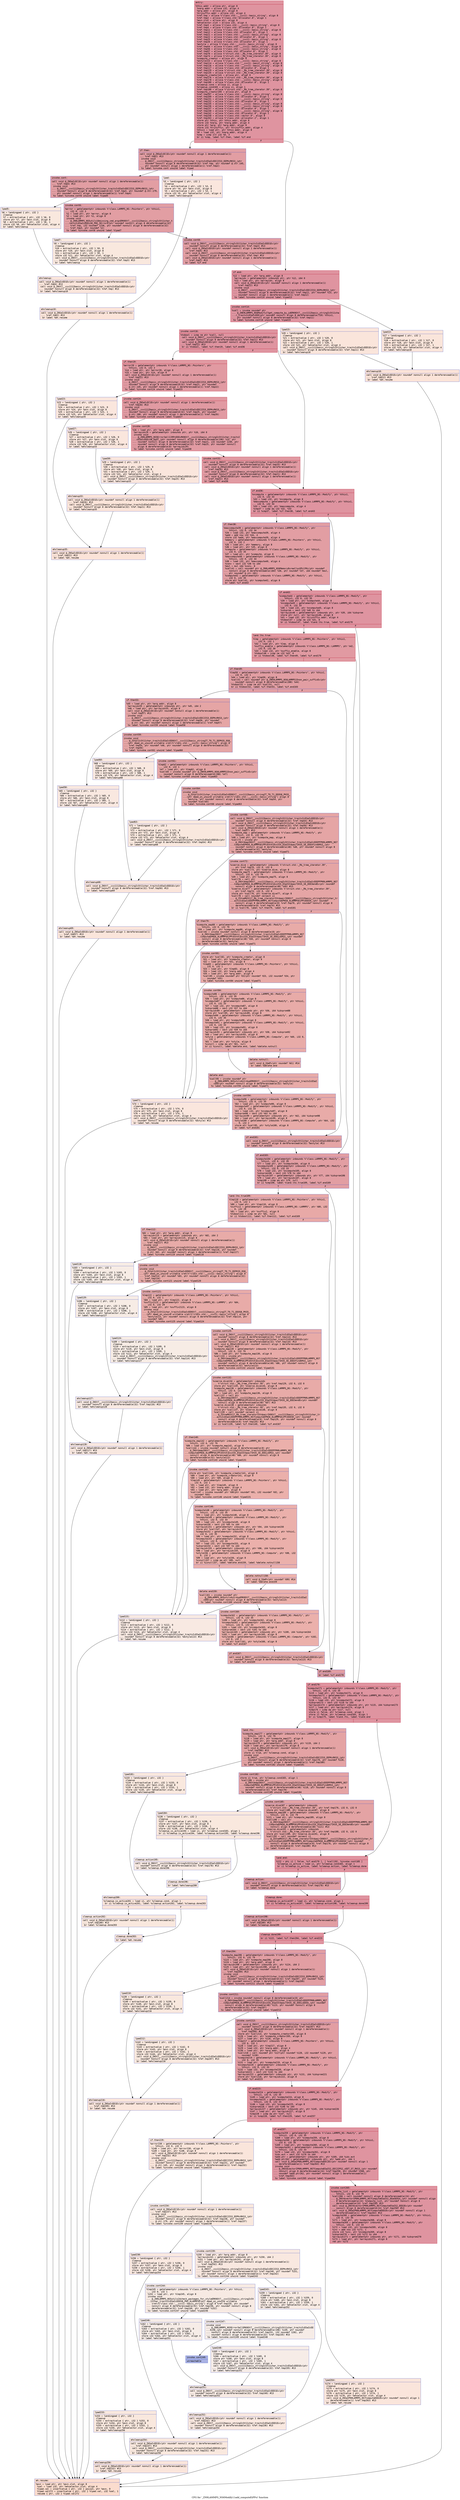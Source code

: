 digraph "CFG for '_ZN9LAMMPS_NS6Modify11add_computeEiPPci' function" {
	label="CFG for '_ZN9LAMMPS_NS6Modify11add_computeEiPPci' function";

	Node0x561f163d03b0 [shape=record,color="#b70d28ff", style=filled, fillcolor="#b70d2870" fontname="Courier",label="{entry:\l|  %this.addr = alloca ptr, align 8\l  %narg.addr = alloca i32, align 4\l  %arg.addr = alloca ptr, align 8\l  %trysuffix.addr = alloca i32, align 4\l  %ref.tmp = alloca %\"class.std::__cxx11::basic_string\", align 8\l  %ref.tmp2 = alloca %\"class.std::allocator.8\", align 1\l  %exn.slot = alloca ptr, align 8\l  %ehselector.slot = alloca i32, align 4\l  %ref.tmp3 = alloca %\"class.std::__cxx11::basic_string\", align 8\l  %ref.tmp4 = alloca %\"class.std::allocator.8\", align 1\l  %ref.tmp11 = alloca %\"class.std::__cxx11::basic_string\", align 8\l  %ref.tmp12 = alloca %\"class.std::allocator.8\", align 1\l  %ref.tmp21 = alloca %\"class.std::__cxx11::basic_string\", align 8\l  %ref.tmp22 = alloca %\"class.std::allocator.8\", align 1\l  %ref.tmp25 = alloca %\"class.std::__cxx11::basic_string\", align 8\l  %ref.tmp26 = alloca %\"class.std::allocator.8\", align 1\l  %estyle = alloca %\"class.std::__cxx11::basic_string\", align 8\l  %ref.tmp54 = alloca %\"class.std::__cxx11::basic_string\", align 8\l  %ref.tmp56 = alloca %\"class.std::__cxx11::basic_string\", align 8\l  %ref.tmp57 = alloca %\"class.std::allocator.8\", align 1\l  %ref.tmp70 = alloca %\"struct.std::_Rb_tree_iterator.39\", align 8\l  %ref.tmp74 = alloca %\"struct.std::_Rb_tree_iterator.39\", align 8\l  %compute_creator = alloca ptr, align 8\l  %estyle113 = alloca %\"class.std::__cxx11::basic_string\", align 8\l  %ref.tmp114 = alloca %\"class.std::__cxx11::basic_string\", align 8\l  %ref.tmp116 = alloca %\"class.std::__cxx11::basic_string\", align 8\l  %ref.tmp117 = alloca %\"class.std::allocator.8\", align 1\l  %ref.tmp129 = alloca %\"struct.std::_Rb_tree_iterator.39\", align 8\l  %ref.tmp135 = alloca %\"struct.std::_Rb_tree_iterator.39\", align 8\l  %compute_creator141 = alloca ptr, align 8\l  %ref.tmp176 = alloca %\"struct.std::_Rb_tree_iterator.39\", align 8\l  %ref.tmp178 = alloca %\"class.std::__cxx11::basic_string\", align 8\l  %ref.tmp180 = alloca %\"class.std::allocator.8\", align 1\l  %cleanup.cond = alloca i1, align 1\l  %cleanup.cond183 = alloca i1, align 1\l  %ref.tmp188 = alloca %\"struct.std::_Rb_tree_iterator.39\", align 8\l  %compute_creator205 = alloca ptr, align 8\l  %ref.tmp207 = alloca %\"class.std::__cxx11::basic_string\", align 8\l  %ref.tmp209 = alloca %\"class.std::allocator.8\", align 1\l  %ref.tmp231 = alloca %\"class.std::__cxx11::basic_string\", align 8\l  %ref.tmp232 = alloca %\"class.std::allocator.8\", align 1\l  %ref.tmp235 = alloca %\"class.std::__cxx11::basic_string\", align 8\l  %ref.tmp236 = alloca %\"class.std::__cxx11::basic_string\", align 8\l  %ref.tmp237 = alloca %\"class.std::allocator.8\", align 1\l  %ref.tmp240 = alloca %\"class.std::__cxx11::basic_string\", align 8\l  %ref.tmp242 = alloca %\"class.std::allocator.8\", align 1\l  %ref.tmp258 = alloca %\"class.std::vector.0\", align 8\l  %ref.tmp263 = alloca %\"class.std::allocator.2\", align 1\l  store ptr %this, ptr %this.addr, align 8\l  store i32 %narg, ptr %narg.addr, align 4\l  store ptr %arg, ptr %arg.addr, align 8\l  store i32 %trysuffix, ptr %trysuffix.addr, align 4\l  %this1 = load ptr, ptr %this.addr, align 8\l  %0 = load i32, ptr %narg.addr, align 4\l  %cmp = icmp slt i32 %0, 3\l  br i1 %cmp, label %if.then, label %if.end\l|{<s0>T|<s1>F}}"];
	Node0x561f163d03b0:s0 -> Node0x561f163d2f50[tooltip="entry -> if.then\nProbability 50.00%" ];
	Node0x561f163d03b0:s1 -> Node0x561f163d2fa0[tooltip="entry -> if.end\nProbability 50.00%" ];
	Node0x561f163d2f50 [shape=record,color="#3d50c3ff", style=filled, fillcolor="#be242e70" fontname="Courier",label="{if.then:\l|  call void @_ZNSaIcEC1Ev(ptr noundef nonnull align 1 dereferenceable(1)\l... %ref.tmp2) #13\l  invoke void\l... @_ZNSt7__cxx1112basic_stringIcSt11char_traitsIcESaIcEEC2IS3_EEPKcRKS3_(ptr\l... noundef nonnull align 8 dereferenceable(32) %ref.tmp, ptr noundef @.str.145,\l... ptr noundef nonnull align 1 dereferenceable(1) %ref.tmp2)\l          to label %invoke.cont unwind label %lpad\l}"];
	Node0x561f163d2f50 -> Node0x561f163d3240[tooltip="if.then -> invoke.cont\nProbability 100.00%" ];
	Node0x561f163d2f50 -> Node0x561f163d3290[tooltip="if.then -> lpad\nProbability 0.00%" ];
	Node0x561f163d3240 [shape=record,color="#3d50c3ff", style=filled, fillcolor="#be242e70" fontname="Courier",label="{invoke.cont:\l|  call void @_ZNSaIcEC1Ev(ptr noundef nonnull align 1 dereferenceable(1)\l... %ref.tmp4) #13\l  invoke void\l... @_ZNSt7__cxx1112basic_stringIcSt11char_traitsIcESaIcEEC2IS3_EEPKcRKS3_(ptr\l... noundef nonnull align 8 dereferenceable(32) %ref.tmp3, ptr noundef @.str.179,\l... ptr noundef nonnull align 1 dereferenceable(1) %ref.tmp4)\l          to label %invoke.cont6 unwind label %lpad5\l}"];
	Node0x561f163d3240 -> Node0x561f163d35b0[tooltip="invoke.cont -> invoke.cont6\nProbability 100.00%" ];
	Node0x561f163d3240 -> Node0x561f163d3600[tooltip="invoke.cont -> lpad5\nProbability 0.00%" ];
	Node0x561f163d35b0 [shape=record,color="#3d50c3ff", style=filled, fillcolor="#be242e70" fontname="Courier",label="{invoke.cont6:\l|  %error = getelementptr inbounds %\"class.LAMMPS_NS::Pointers\", ptr %this1,\l... i32 0, i32 3\l  %1 = load ptr, ptr %error, align 8\l  %2 = load ptr, ptr %1, align 8\l  invoke void\l... @_ZN9LAMMPS_NS5utils16missing_cmd_argsERKNSt7__cxx1112basic_stringIcSt11char_t\l...raitsIcESaIcEEEiS8_PNS_5ErrorE(ptr noundef nonnull align 8 dereferenceable(32)\l... %ref.tmp, i32 noundef 1236, ptr noundef nonnull align 8 dereferenceable(32)\l... %ref.tmp3, ptr noundef %2)\l          to label %invoke.cont8 unwind label %lpad7\l}"];
	Node0x561f163d35b0 -> Node0x561f163d3560[tooltip="invoke.cont6 -> invoke.cont8\nProbability 100.00%" ];
	Node0x561f163d35b0 -> Node0x561f163d3aa0[tooltip="invoke.cont6 -> lpad7\nProbability 0.00%" ];
	Node0x561f163d3560 [shape=record,color="#3d50c3ff", style=filled, fillcolor="#be242e70" fontname="Courier",label="{invoke.cont8:\l|  call void @_ZNSt7__cxx1112basic_stringIcSt11char_traitsIcESaIcEED1Ev(ptr\l... noundef nonnull align 8 dereferenceable(32) %ref.tmp3) #13\l  call void @_ZNSaIcED1Ev(ptr noundef nonnull align 1 dereferenceable(1)\l... %ref.tmp4) #13\l  call void @_ZNSt7__cxx1112basic_stringIcSt11char_traitsIcESaIcEED1Ev(ptr\l... noundef nonnull align 8 dereferenceable(32) %ref.tmp) #13\l  call void @_ZNSaIcED1Ev(ptr noundef nonnull align 1 dereferenceable(1)\l... %ref.tmp2) #13\l  br label %if.end\l}"];
	Node0x561f163d3560 -> Node0x561f163d2fa0[tooltip="invoke.cont8 -> if.end\nProbability 100.00%" ];
	Node0x561f163d3290 [shape=record,color="#3d50c3ff", style=filled, fillcolor="#f3c7b170" fontname="Courier",label="{lpad:\l|  %3 = landingpad \{ ptr, i32 \}\l          cleanup\l  %4 = extractvalue \{ ptr, i32 \} %3, 0\l  store ptr %4, ptr %exn.slot, align 8\l  %5 = extractvalue \{ ptr, i32 \} %3, 1\l  store i32 %5, ptr %ehselector.slot, align 4\l  br label %ehcleanup10\l}"];
	Node0x561f163d3290 -> Node0x561f163d4460[tooltip="lpad -> ehcleanup10\nProbability 100.00%" ];
	Node0x561f163d3600 [shape=record,color="#3d50c3ff", style=filled, fillcolor="#f2cab570" fontname="Courier",label="{lpad5:\l|  %6 = landingpad \{ ptr, i32 \}\l          cleanup\l  %7 = extractvalue \{ ptr, i32 \} %6, 0\l  store ptr %7, ptr %exn.slot, align 8\l  %8 = extractvalue \{ ptr, i32 \} %6, 1\l  store i32 %8, ptr %ehselector.slot, align 4\l  br label %ehcleanup\l}"];
	Node0x561f163d3600 -> Node0x561f163d47d0[tooltip="lpad5 -> ehcleanup\nProbability 100.00%" ];
	Node0x561f163d3aa0 [shape=record,color="#3d50c3ff", style=filled, fillcolor="#f2cab570" fontname="Courier",label="{lpad7:\l|  %9 = landingpad \{ ptr, i32 \}\l          cleanup\l  %10 = extractvalue \{ ptr, i32 \} %9, 0\l  store ptr %10, ptr %exn.slot, align 8\l  %11 = extractvalue \{ ptr, i32 \} %9, 1\l  store i32 %11, ptr %ehselector.slot, align 4\l  call void @_ZNSt7__cxx1112basic_stringIcSt11char_traitsIcESaIcEED1Ev(ptr\l... noundef nonnull align 8 dereferenceable(32) %ref.tmp3) #13\l  br label %ehcleanup\l}"];
	Node0x561f163d3aa0 -> Node0x561f163d47d0[tooltip="lpad7 -> ehcleanup\nProbability 100.00%" ];
	Node0x561f163d47d0 [shape=record,color="#3d50c3ff", style=filled, fillcolor="#f4c5ad70" fontname="Courier",label="{ehcleanup:\l|  call void @_ZNSaIcED1Ev(ptr noundef nonnull align 1 dereferenceable(1)\l... %ref.tmp4) #13\l  call void @_ZNSt7__cxx1112basic_stringIcSt11char_traitsIcESaIcEED1Ev(ptr\l... noundef nonnull align 8 dereferenceable(32) %ref.tmp) #13\l  br label %ehcleanup10\l}"];
	Node0x561f163d47d0 -> Node0x561f163d4460[tooltip="ehcleanup -> ehcleanup10\nProbability 100.00%" ];
	Node0x561f163d4460 [shape=record,color="#3d50c3ff", style=filled, fillcolor="#f5c1a970" fontname="Courier",label="{ehcleanup10:\l|  call void @_ZNSaIcED1Ev(ptr noundef nonnull align 1 dereferenceable(1)\l... %ref.tmp2) #13\l  br label %eh.resume\l}"];
	Node0x561f163d4460 -> Node0x561f163d5080[tooltip="ehcleanup10 -> eh.resume\nProbability 100.00%" ];
	Node0x561f163d2fa0 [shape=record,color="#b70d28ff", style=filled, fillcolor="#b70d2870" fontname="Courier",label="{if.end:\l|  %12 = load ptr, ptr %arg.addr, align 8\l  %arrayidx = getelementptr inbounds ptr, ptr %12, i64 0\l  %13 = load ptr, ptr %arrayidx, align 8\l  call void @_ZNSaIcEC1Ev(ptr noundef nonnull align 1 dereferenceable(1)\l... %ref.tmp12) #13\l  invoke void\l... @_ZNSt7__cxx1112basic_stringIcSt11char_traitsIcESaIcEEC2IS3_EEPKcRKS3_(ptr\l... noundef nonnull align 8 dereferenceable(32) %ref.tmp11, ptr noundef %13, ptr\l... noundef nonnull align 1 dereferenceable(1) %ref.tmp12)\l          to label %invoke.cont14 unwind label %lpad13\l}"];
	Node0x561f163d2fa0 -> Node0x561f163d5370[tooltip="if.end -> invoke.cont14\nProbability 100.00%" ];
	Node0x561f163d2fa0 -> Node0x561f163d53f0[tooltip="if.end -> lpad13\nProbability 0.00%" ];
	Node0x561f163d5370 [shape=record,color="#b70d28ff", style=filled, fillcolor="#b70d2870" fontname="Courier",label="{invoke.cont14:\l|  %call = invoke noundef ptr\l... @_ZNK9LAMMPS_NS6Modify17get_compute_by_idERKNSt7__cxx1112basic_stringIcSt11cha\l...r_traitsIcESaIcEEE(ptr noundef nonnull align 8 dereferenceable(720) %this1,\l... ptr noundef nonnull align 8 dereferenceable(32) %ref.tmp11)\l          to label %invoke.cont16 unwind label %lpad15\l}"];
	Node0x561f163d5370 -> Node0x561f163d5320[tooltip="invoke.cont14 -> invoke.cont16\nProbability 100.00%" ];
	Node0x561f163d5370 -> Node0x561f163d5690[tooltip="invoke.cont14 -> lpad15\nProbability 0.00%" ];
	Node0x561f163d5320 [shape=record,color="#b70d28ff", style=filled, fillcolor="#b70d2870" fontname="Courier",label="{invoke.cont16:\l|  %tobool = icmp ne ptr %call, null\l  call void @_ZNSt7__cxx1112basic_stringIcSt11char_traitsIcESaIcEED1Ev(ptr\l... noundef nonnull align 8 dereferenceable(32) %ref.tmp11) #13\l  call void @_ZNSaIcED1Ev(ptr noundef nonnull align 1 dereferenceable(1)\l... %ref.tmp12) #13\l  br i1 %tobool, label %if.then19, label %if.end36\l|{<s0>T|<s1>F}}"];
	Node0x561f163d5320:s0 -> Node0x561f163d5cd0[tooltip="invoke.cont16 -> if.then19\nProbability 62.50%" ];
	Node0x561f163d5320:s1 -> Node0x561f163d5d50[tooltip="invoke.cont16 -> if.end36\nProbability 37.50%" ];
	Node0x561f163d5cd0 [shape=record,color="#b70d28ff", style=filled, fillcolor="#bb1b2c70" fontname="Courier",label="{if.then19:\l|  %error20 = getelementptr inbounds %\"class.LAMMPS_NS::Pointers\", ptr\l... %this1, i32 0, i32 3\l  %14 = load ptr, ptr %error20, align 8\l  %15 = load ptr, ptr %14, align 8\l  call void @_ZNSaIcEC1Ev(ptr noundef nonnull align 1 dereferenceable(1)\l... %ref.tmp22) #13\l  invoke void\l... @_ZNSt7__cxx1112basic_stringIcSt11char_traitsIcESaIcEEC2IS3_EEPKcRKS3_(ptr\l... noundef nonnull align 8 dereferenceable(32) %ref.tmp21, ptr noundef\l... @.str.145, ptr noundef nonnull align 1 dereferenceable(1) %ref.tmp22)\l          to label %invoke.cont24 unwind label %lpad23\l}"];
	Node0x561f163d5cd0 -> Node0x561f163d6220[tooltip="if.then19 -> invoke.cont24\nProbability 100.00%" ];
	Node0x561f163d5cd0 -> Node0x561f163d62a0[tooltip="if.then19 -> lpad23\nProbability 0.00%" ];
	Node0x561f163d6220 [shape=record,color="#b70d28ff", style=filled, fillcolor="#bb1b2c70" fontname="Courier",label="{invoke.cont24:\l|  call void @_ZNSaIcEC1Ev(ptr noundef nonnull align 1 dereferenceable(1)\l... %ref.tmp26) #13\l  invoke void\l... @_ZNSt7__cxx1112basic_stringIcSt11char_traitsIcESaIcEEC2IS3_EEPKcRKS3_(ptr\l... noundef nonnull align 8 dereferenceable(32) %ref.tmp25, ptr noundef\l... @.str.180, ptr noundef nonnull align 1 dereferenceable(1) %ref.tmp26)\l          to label %invoke.cont28 unwind label %lpad27\l}"];
	Node0x561f163d6220 -> Node0x561f163d6620[tooltip="invoke.cont24 -> invoke.cont28\nProbability 100.00%" ];
	Node0x561f163d6220 -> Node0x561f163d6670[tooltip="invoke.cont24 -> lpad27\nProbability 0.00%" ];
	Node0x561f163d6620 [shape=record,color="#b70d28ff", style=filled, fillcolor="#bb1b2c70" fontname="Courier",label="{invoke.cont28:\l|  %16 = load ptr, ptr %arg.addr, align 8\l  %arrayidx29 = getelementptr inbounds ptr, ptr %16, i64 0\l  invoke void\l... @_ZN9LAMMPS_NS5Error3allIJRPcEEEvRKNSt7__cxx1112basic_stringIcSt11char_traitsI\l...cESaIcEEEiSB_DpOT_(ptr noundef nonnull align 8 dereferenceable(196) %15, ptr\l... noundef nonnull align 8 dereferenceable(32) %ref.tmp21, i32 noundef 1240, ptr\l... noundef nonnull align 8 dereferenceable(32) %ref.tmp25, ptr noundef nonnull\l... align 8 dereferenceable(8) %arrayidx29)\l          to label %invoke.cont31 unwind label %lpad30\l}"];
	Node0x561f163d6620 -> Node0x561f163d65d0[tooltip="invoke.cont28 -> invoke.cont31\nProbability 100.00%" ];
	Node0x561f163d6620 -> Node0x561f163d6a80[tooltip="invoke.cont28 -> lpad30\nProbability 0.00%" ];
	Node0x561f163d65d0 [shape=record,color="#b70d28ff", style=filled, fillcolor="#bb1b2c70" fontname="Courier",label="{invoke.cont31:\l|  call void @_ZNSt7__cxx1112basic_stringIcSt11char_traitsIcESaIcEED1Ev(ptr\l... noundef nonnull align 8 dereferenceable(32) %ref.tmp25) #13\l  call void @_ZNSaIcED1Ev(ptr noundef nonnull align 1 dereferenceable(1)\l... %ref.tmp26) #13\l  call void @_ZNSt7__cxx1112basic_stringIcSt11char_traitsIcESaIcEED1Ev(ptr\l... noundef nonnull align 8 dereferenceable(32) %ref.tmp21) #13\l  call void @_ZNSaIcED1Ev(ptr noundef nonnull align 1 dereferenceable(1)\l... %ref.tmp22) #13\l  br label %if.end36\l}"];
	Node0x561f163d65d0 -> Node0x561f163d5d50[tooltip="invoke.cont31 -> if.end36\nProbability 100.00%" ];
	Node0x561f163d53f0 [shape=record,color="#3d50c3ff", style=filled, fillcolor="#f4c5ad70" fontname="Courier",label="{lpad13:\l|  %17 = landingpad \{ ptr, i32 \}\l          cleanup\l  %18 = extractvalue \{ ptr, i32 \} %17, 0\l  store ptr %18, ptr %exn.slot, align 8\l  %19 = extractvalue \{ ptr, i32 \} %17, 1\l  store i32 %19, ptr %ehselector.slot, align 4\l  br label %ehcleanup18\l}"];
	Node0x561f163d53f0 -> Node0x561f163d7420[tooltip="lpad13 -> ehcleanup18\nProbability 100.00%" ];
	Node0x561f163d5690 [shape=record,color="#3d50c3ff", style=filled, fillcolor="#f4c5ad70" fontname="Courier",label="{lpad15:\l|  %20 = landingpad \{ ptr, i32 \}\l          cleanup\l  %21 = extractvalue \{ ptr, i32 \} %20, 0\l  store ptr %21, ptr %exn.slot, align 8\l  %22 = extractvalue \{ ptr, i32 \} %20, 1\l  store i32 %22, ptr %ehselector.slot, align 4\l  call void @_ZNSt7__cxx1112basic_stringIcSt11char_traitsIcESaIcEED1Ev(ptr\l... noundef nonnull align 8 dereferenceable(32) %ref.tmp11) #13\l  br label %ehcleanup18\l}"];
	Node0x561f163d5690 -> Node0x561f163d7420[tooltip="lpad15 -> ehcleanup18\nProbability 100.00%" ];
	Node0x561f163d7420 [shape=record,color="#3d50c3ff", style=filled, fillcolor="#f6bfa670" fontname="Courier",label="{ehcleanup18:\l|  call void @_ZNSaIcED1Ev(ptr noundef nonnull align 1 dereferenceable(1)\l... %ref.tmp12) #13\l  br label %eh.resume\l}"];
	Node0x561f163d7420 -> Node0x561f163d5080[tooltip="ehcleanup18 -> eh.resume\nProbability 100.00%" ];
	Node0x561f163d62a0 [shape=record,color="#3d50c3ff", style=filled, fillcolor="#f3c7b170" fontname="Courier",label="{lpad23:\l|  %23 = landingpad \{ ptr, i32 \}\l          cleanup\l  %24 = extractvalue \{ ptr, i32 \} %23, 0\l  store ptr %24, ptr %exn.slot, align 8\l  %25 = extractvalue \{ ptr, i32 \} %23, 1\l  store i32 %25, ptr %ehselector.slot, align 4\l  br label %ehcleanup35\l}"];
	Node0x561f163d62a0 -> Node0x561f163d7ca0[tooltip="lpad23 -> ehcleanup35\nProbability 100.00%" ];
	Node0x561f163d6670 [shape=record,color="#3d50c3ff", style=filled, fillcolor="#f3c7b170" fontname="Courier",label="{lpad27:\l|  %26 = landingpad \{ ptr, i32 \}\l          cleanup\l  %27 = extractvalue \{ ptr, i32 \} %26, 0\l  store ptr %27, ptr %exn.slot, align 8\l  %28 = extractvalue \{ ptr, i32 \} %26, 1\l  store i32 %28, ptr %ehselector.slot, align 4\l  br label %ehcleanup33\l}"];
	Node0x561f163d6670 -> Node0x561f163d8010[tooltip="lpad27 -> ehcleanup33\nProbability 100.00%" ];
	Node0x561f163d6a80 [shape=record,color="#3d50c3ff", style=filled, fillcolor="#f3c7b170" fontname="Courier",label="{lpad30:\l|  %29 = landingpad \{ ptr, i32 \}\l          cleanup\l  %30 = extractvalue \{ ptr, i32 \} %29, 0\l  store ptr %30, ptr %exn.slot, align 8\l  %31 = extractvalue \{ ptr, i32 \} %29, 1\l  store i32 %31, ptr %ehselector.slot, align 4\l  call void @_ZNSt7__cxx1112basic_stringIcSt11char_traitsIcESaIcEED1Ev(ptr\l... noundef nonnull align 8 dereferenceable(32) %ref.tmp25) #13\l  br label %ehcleanup33\l}"];
	Node0x561f163d6a80 -> Node0x561f163d8010[tooltip="lpad30 -> ehcleanup33\nProbability 100.00%" ];
	Node0x561f163d8010 [shape=record,color="#3d50c3ff", style=filled, fillcolor="#f5c1a970" fontname="Courier",label="{ehcleanup33:\l|  call void @_ZNSaIcED1Ev(ptr noundef nonnull align 1 dereferenceable(1)\l... %ref.tmp26) #13\l  call void @_ZNSt7__cxx1112basic_stringIcSt11char_traitsIcESaIcEED1Ev(ptr\l... noundef nonnull align 8 dereferenceable(32) %ref.tmp21) #13\l  br label %ehcleanup35\l}"];
	Node0x561f163d8010 -> Node0x561f163d7ca0[tooltip="ehcleanup33 -> ehcleanup35\nProbability 100.00%" ];
	Node0x561f163d7ca0 [shape=record,color="#3d50c3ff", style=filled, fillcolor="#f6bfa670" fontname="Courier",label="{ehcleanup35:\l|  call void @_ZNSaIcED1Ev(ptr noundef nonnull align 1 dereferenceable(1)\l... %ref.tmp22) #13\l  br label %eh.resume\l}"];
	Node0x561f163d7ca0 -> Node0x561f163d5080[tooltip="ehcleanup35 -> eh.resume\nProbability 100.00%" ];
	Node0x561f163d5d50 [shape=record,color="#b70d28ff", style=filled, fillcolor="#b70d2870" fontname="Courier",label="{if.end36:\l|  %ncompute = getelementptr inbounds %\"class.LAMMPS_NS::Modify\", ptr %this1,\l... i32 0, i32 33\l  %32 = load i32, ptr %ncompute, align 8\l  %maxcompute = getelementptr inbounds %\"class.LAMMPS_NS::Modify\", ptr %this1,\l... i32 0, i32 34\l  %33 = load i32, ptr %maxcompute, align 4\l  %cmp37 = icmp eq i32 %32, %33\l  br i1 %cmp37, label %if.then38, label %if.end43\l|{<s0>T|<s1>F}}"];
	Node0x561f163d5d50:s0 -> Node0x561f163d8cd0[tooltip="if.end36 -> if.then38\nProbability 50.00%" ];
	Node0x561f163d5d50:s1 -> Node0x561f163d8d50[tooltip="if.end36 -> if.end43\nProbability 50.00%" ];
	Node0x561f163d8cd0 [shape=record,color="#3d50c3ff", style=filled, fillcolor="#be242e70" fontname="Courier",label="{if.then38:\l|  %maxcompute39 = getelementptr inbounds %\"class.LAMMPS_NS::Modify\", ptr\l... %this1, i32 0, i32 34\l  %34 = load i32, ptr %maxcompute39, align 4\l  %add = add nsw i32 %34, 4\l  store i32 %add, ptr %maxcompute39, align 4\l  %memory = getelementptr inbounds %\"class.LAMMPS_NS::Pointers\", ptr %this1,\l... i32 0, i32 2\l  %35 = load ptr, ptr %memory, align 8\l  %36 = load ptr, ptr %35, align 8\l  %compute = getelementptr inbounds %\"class.LAMMPS_NS::Modify\", ptr %this1,\l... i32 0, i32 35\l  %37 = load ptr, ptr %compute, align 8\l  %maxcompute40 = getelementptr inbounds %\"class.LAMMPS_NS::Modify\", ptr\l... %this1, i32 0, i32 34\l  %38 = load i32, ptr %maxcompute40, align 4\l  %conv = sext i32 %38 to i64\l  %mul = mul i64 %conv, 8\l  %call41 = call noundef ptr @_ZN9LAMMPS_NS6Memory8sreallocEPvlPKc(ptr noundef\l... nonnull align 8 dereferenceable(184) %36, ptr noundef %37, i64 noundef %mul,\l... ptr noundef @.str.181)\l  %compute42 = getelementptr inbounds %\"class.LAMMPS_NS::Modify\", ptr %this1,\l... i32 0, i32 35\l  store ptr %call41, ptr %compute42, align 8\l  br label %if.end43\l}"];
	Node0x561f163d8cd0 -> Node0x561f163d8d50[tooltip="if.then38 -> if.end43\nProbability 100.00%" ];
	Node0x561f163d8d50 [shape=record,color="#b70d28ff", style=filled, fillcolor="#b70d2870" fontname="Courier",label="{if.end43:\l|  %compute44 = getelementptr inbounds %\"class.LAMMPS_NS::Modify\", ptr\l... %this1, i32 0, i32 35\l  %39 = load ptr, ptr %compute44, align 8\l  %ncompute45 = getelementptr inbounds %\"class.LAMMPS_NS::Modify\", ptr %this1,\l... i32 0, i32 33\l  %40 = load i32, ptr %ncompute45, align 8\l  %idxprom = sext i32 %40 to i64\l  %arrayidx46 = getelementptr inbounds ptr, ptr %39, i64 %idxprom\l  store ptr null, ptr %arrayidx46, align 8\l  %41 = load i32, ptr %trysuffix.addr, align 4\l  %tobool47 = icmp ne i32 %41, 0\l  br i1 %tobool47, label %land.lhs.true, label %if.end170\l|{<s0>T|<s1>F}}"];
	Node0x561f163d8d50:s0 -> Node0x561f163da6e0[tooltip="if.end43 -> land.lhs.true\nProbability 62.50%" ];
	Node0x561f163d8d50:s1 -> Node0x561f163da760[tooltip="if.end43 -> if.end170\nProbability 37.50%" ];
	Node0x561f163da6e0 [shape=record,color="#b70d28ff", style=filled, fillcolor="#bb1b2c70" fontname="Courier",label="{land.lhs.true:\l|  %lmp = getelementptr inbounds %\"class.LAMMPS_NS::Pointers\", ptr %this1,\l... i32 0, i32 1\l  %42 = load ptr, ptr %lmp, align 8\l  %suffix_enable = getelementptr inbounds %\"class.LAMMPS_NS::LAMMPS\", ptr %42,\l... i32 0, i32 30\l  %43 = load i32, ptr %suffix_enable, align 8\l  %tobool48 = icmp ne i32 %43, 0\l  br i1 %tobool48, label %if.then49, label %if.end170\l|{<s0>T|<s1>F}}"];
	Node0x561f163da6e0:s0 -> Node0x561f163dac00[tooltip="land.lhs.true -> if.then49\nProbability 62.50%" ];
	Node0x561f163da6e0:s1 -> Node0x561f163da760[tooltip="land.lhs.true -> if.end170\nProbability 37.50%" ];
	Node0x561f163dac00 [shape=record,color="#3d50c3ff", style=filled, fillcolor="#be242e70" fontname="Courier",label="{if.then49:\l|  %lmp50 = getelementptr inbounds %\"class.LAMMPS_NS::Pointers\", ptr %this1,\l... i32 0, i32 1\l  %44 = load ptr, ptr %lmp50, align 8\l  %call51 = call noundef ptr @_ZNK9LAMMPS_NS6LAMMPS15non_pair_suffixEv(ptr\l... noundef nonnull align 8 dereferenceable(288) %44)\l  %tobool52 = icmp ne ptr %call51, null\l  br i1 %tobool52, label %if.then53, label %if.end103\l|{<s0>T|<s1>F}}"];
	Node0x561f163dac00:s0 -> Node0x561f163db0e0[tooltip="if.then49 -> if.then53\nProbability 62.50%" ];
	Node0x561f163dac00:s1 -> Node0x561f163db160[tooltip="if.then49 -> if.end103\nProbability 37.50%" ];
	Node0x561f163db0e0 [shape=record,color="#3d50c3ff", style=filled, fillcolor="#c5333470" fontname="Courier",label="{if.then53:\l|  %45 = load ptr, ptr %arg.addr, align 8\l  %arrayidx55 = getelementptr inbounds ptr, ptr %45, i64 2\l  %46 = load ptr, ptr %arrayidx55, align 8\l  call void @_ZNSaIcEC1Ev(ptr noundef nonnull align 1 dereferenceable(1)\l... %ref.tmp57) #13\l  invoke void\l... @_ZNSt7__cxx1112basic_stringIcSt11char_traitsIcESaIcEEC2IS3_EEPKcRKS3_(ptr\l... noundef nonnull align 8 dereferenceable(32) %ref.tmp56, ptr noundef\l... @.str.162, ptr noundef nonnull align 1 dereferenceable(1) %ref.tmp57)\l          to label %invoke.cont59 unwind label %lpad58\l}"];
	Node0x561f163db0e0 -> Node0x561f163db5e0[tooltip="if.then53 -> invoke.cont59\nProbability 100.00%" ];
	Node0x561f163db0e0 -> Node0x561f163db660[tooltip="if.then53 -> lpad58\nProbability 0.00%" ];
	Node0x561f163db5e0 [shape=record,color="#3d50c3ff", style=filled, fillcolor="#c5333470" fontname="Courier",label="{invoke.cont59:\l|  invoke void\l... @_ZStplIcSt11char_traitsIcESaIcEENSt7__cxx1112basic_stringIT_T0_T1_EEPKS5_OS8_\l...(ptr dead_on_unwind writable sret(%\"class.std::__cxx11::basic_string\") align 8\l... %ref.tmp54, ptr noundef %46, ptr noundef nonnull align 8 dereferenceable(32)\l... %ref.tmp56)\l          to label %invoke.cont61 unwind label %lpad60\l}"];
	Node0x561f163db5e0 -> Node0x561f163db590[tooltip="invoke.cont59 -> invoke.cont61\nProbability 100.00%" ];
	Node0x561f163db5e0 -> Node0x561f163db950[tooltip="invoke.cont59 -> lpad60\nProbability 0.00%" ];
	Node0x561f163db590 [shape=record,color="#3d50c3ff", style=filled, fillcolor="#c5333470" fontname="Courier",label="{invoke.cont61:\l|  %lmp62 = getelementptr inbounds %\"class.LAMMPS_NS::Pointers\", ptr %this1,\l... i32 0, i32 1\l  %47 = load ptr, ptr %lmp62, align 8\l  %call65 = invoke noundef ptr @_ZNK9LAMMPS_NS6LAMMPS15non_pair_suffixEv(ptr\l... noundef nonnull align 8 dereferenceable(288) %47)\l          to label %invoke.cont64 unwind label %lpad63\l}"];
	Node0x561f163db590 -> Node0x561f163dc570[tooltip="invoke.cont61 -> invoke.cont64\nProbability 100.00%" ];
	Node0x561f163db590 -> Node0x561f163dc5c0[tooltip="invoke.cont61 -> lpad63\nProbability 0.00%" ];
	Node0x561f163dc570 [shape=record,color="#3d50c3ff", style=filled, fillcolor="#c5333470" fontname="Courier",label="{invoke.cont64:\l|  invoke void\l... @_ZStplIcSt11char_traitsIcESaIcEENSt7__cxx1112basic_stringIT_T0_T1_EEOS8_PKS5_\l...(ptr dead_on_unwind writable sret(%\"class.std::__cxx11::basic_string\") align 8\l... %estyle, ptr noundef nonnull align 8 dereferenceable(32) %ref.tmp54, ptr\l... noundef %call65)\l          to label %invoke.cont66 unwind label %lpad63\l}"];
	Node0x561f163dc570 -> Node0x561f163dc680[tooltip="invoke.cont64 -> invoke.cont66\nProbability 100.00%" ];
	Node0x561f163dc570 -> Node0x561f163dc5c0[tooltip="invoke.cont64 -> lpad63\nProbability 0.00%" ];
	Node0x561f163dc680 [shape=record,color="#3d50c3ff", style=filled, fillcolor="#c5333470" fontname="Courier",label="{invoke.cont66:\l|  call void @_ZNSt7__cxx1112basic_stringIcSt11char_traitsIcESaIcEED1Ev(ptr\l... noundef nonnull align 8 dereferenceable(32) %ref.tmp54) #13\l  call void @_ZNSt7__cxx1112basic_stringIcSt11char_traitsIcESaIcEED1Ev(ptr\l... noundef nonnull align 8 dereferenceable(32) %ref.tmp56) #13\l  call void @_ZNSaIcED1Ev(ptr noundef nonnull align 1 dereferenceable(1)\l... %ref.tmp57) #13\l  %compute_map = getelementptr inbounds %\"class.LAMMPS_NS::Modify\", ptr\l... %this1, i32 0, i32 79\l  %48 = load ptr, ptr %compute_map, align 8\l  %call73 = invoke ptr\l... @_ZNSt3mapINSt7__cxx1112basic_stringIcSt11char_traitsIcESaIcEEEPFPN9LAMMPS_NS7\l...ComputeEPNS6_6LAMMPSEiPPcESt4lessIS5_ESaISt4pairIKS5_SE_EEE4findERSI_(ptr\l... noundef nonnull align 8 dereferenceable(48) %48, ptr noundef nonnull align 8\l... dereferenceable(32) %estyle)\l          to label %invoke.cont72 unwind label %lpad71\l}"];
	Node0x561f163dc680 -> Node0x561f163dce30[tooltip="invoke.cont66 -> invoke.cont72\nProbability 100.00%" ];
	Node0x561f163dc680 -> Node0x561f163dceb0[tooltip="invoke.cont66 -> lpad71\nProbability 0.00%" ];
	Node0x561f163dce30 [shape=record,color="#3d50c3ff", style=filled, fillcolor="#c5333470" fontname="Courier",label="{invoke.cont72:\l|  %coerce.dive = getelementptr inbounds %\"struct.std::_Rb_tree_iterator.39\",\l... ptr %ref.tmp70, i32 0, i32 0\l  store ptr %call73, ptr %coerce.dive, align 8\l  %compute_map75 = getelementptr inbounds %\"class.LAMMPS_NS::Modify\", ptr\l... %this1, i32 0, i32 79\l  %49 = load ptr, ptr %compute_map75, align 8\l  %call76 = call ptr\l... @_ZNSt3mapINSt7__cxx1112basic_stringIcSt11char_traitsIcESaIcEEEPFPN9LAMMPS_NS7\l...ComputeEPNS6_6LAMMPSEiPPcESt4lessIS5_ESaISt4pairIKS5_SE_EEE3endEv(ptr noundef\l... nonnull align 8 dereferenceable(48) %49) #13\l  %coerce.dive77 = getelementptr inbounds %\"struct.std::_Rb_tree_iterator.39\",\l... ptr %ref.tmp74, i32 0, i32 0\l  store ptr %call76, ptr %coerce.dive77, align 8\l  %call78 = call noundef zeroext i1\l... @_ZStneRKSt17_Rb_tree_iteratorISt4pairIKNSt7__cxx1112basic_stringIcSt11char_tr\l...aitsIcESaIcEEEPFPN9LAMMPS_NS7ComputeEPNS8_6LAMMPSEiPPcEEESK_(ptr noundef\l... nonnull align 8 dereferenceable(8) %ref.tmp70, ptr noundef nonnull align 8\l... dereferenceable(8) %ref.tmp74) #13\l  br i1 %call78, label %if.then79, label %if.end101\l|{<s0>T|<s1>F}}"];
	Node0x561f163dce30:s0 -> Node0x561f163dd9e0[tooltip="invoke.cont72 -> if.then79\nProbability 50.00%" ];
	Node0x561f163dce30:s1 -> Node0x561f163ddac0[tooltip="invoke.cont72 -> if.end101\nProbability 50.00%" ];
	Node0x561f163dd9e0 [shape=record,color="#3d50c3ff", style=filled, fillcolor="#cc403a70" fontname="Courier",label="{if.then79:\l|  %compute_map80 = getelementptr inbounds %\"class.LAMMPS_NS::Modify\", ptr\l... %this1, i32 0, i32 79\l  %50 = load ptr, ptr %compute_map80, align 8\l  %call82 = invoke noundef nonnull align 8 dereferenceable(8) ptr\l... @_ZNSt3mapINSt7__cxx1112basic_stringIcSt11char_traitsIcESaIcEEEPFPN9LAMMPS_NS7\l...ComputeEPNS6_6LAMMPSEiPPcESt4lessIS5_ESaISt4pairIKS5_SE_EEEixERSI_(ptr noundef\l... nonnull align 8 dereferenceable(48) %50, ptr noundef nonnull align 8\l... dereferenceable(32) %estyle)\l          to label %invoke.cont81 unwind label %lpad71\l}"];
	Node0x561f163dd9e0 -> Node0x561f163dddc0[tooltip="if.then79 -> invoke.cont81\nProbability 100.00%" ];
	Node0x561f163dd9e0 -> Node0x561f163dceb0[tooltip="if.then79 -> lpad71\nProbability 0.00%" ];
	Node0x561f163dddc0 [shape=record,color="#3d50c3ff", style=filled, fillcolor="#cc403a70" fontname="Courier",label="{invoke.cont81:\l|  store ptr %call82, ptr %compute_creator, align 8\l  %51 = load ptr, ptr %compute_creator, align 8\l  %52 = load ptr, ptr %51, align 8\l  %lmp83 = getelementptr inbounds %\"class.LAMMPS_NS::Pointers\", ptr %this1,\l... i32 0, i32 1\l  %53 = load ptr, ptr %lmp83, align 8\l  %54 = load i32, ptr %narg.addr, align 4\l  %55 = load ptr, ptr %arg.addr, align 8\l  %call85 = invoke noundef ptr %52(ptr noundef %53, i32 noundef %54, ptr\l... noundef %55)\l          to label %invoke.cont84 unwind label %lpad71\l}"];
	Node0x561f163dddc0 -> Node0x561f163de4a0[tooltip="invoke.cont81 -> invoke.cont84\nProbability 100.00%" ];
	Node0x561f163dddc0 -> Node0x561f163dceb0[tooltip="invoke.cont81 -> lpad71\nProbability 0.00%" ];
	Node0x561f163de4a0 [shape=record,color="#3d50c3ff", style=filled, fillcolor="#cc403a70" fontname="Courier",label="{invoke.cont84:\l|  %compute86 = getelementptr inbounds %\"class.LAMMPS_NS::Modify\", ptr\l... %this1, i32 0, i32 35\l  %56 = load ptr, ptr %compute86, align 8\l  %ncompute87 = getelementptr inbounds %\"class.LAMMPS_NS::Modify\", ptr %this1,\l... i32 0, i32 33\l  %57 = load i32, ptr %ncompute87, align 8\l  %idxprom88 = sext i32 %57 to i64\l  %arrayidx89 = getelementptr inbounds ptr, ptr %56, i64 %idxprom88\l  store ptr %call85, ptr %arrayidx89, align 8\l  %compute90 = getelementptr inbounds %\"class.LAMMPS_NS::Modify\", ptr %this1,\l... i32 0, i32 35\l  %58 = load ptr, ptr %compute90, align 8\l  %ncompute91 = getelementptr inbounds %\"class.LAMMPS_NS::Modify\", ptr %this1,\l... i32 0, i32 33\l  %59 = load i32, ptr %ncompute91, align 8\l  %idxprom92 = sext i32 %59 to i64\l  %arrayidx93 = getelementptr inbounds ptr, ptr %58, i64 %idxprom92\l  %60 = load ptr, ptr %arrayidx93, align 8\l  %style = getelementptr inbounds %\"class.LAMMPS_NS::Compute\", ptr %60, i32 0,\l... i32 2\l  %61 = load ptr, ptr %style, align 8\l  %isnull = icmp eq ptr %61, null\l  br i1 %isnull, label %delete.end, label %delete.notnull\l|{<s0>T|<s1>F}}"];
	Node0x561f163de4a0:s0 -> Node0x561f163df250[tooltip="invoke.cont84 -> delete.end\nProbability 37.50%" ];
	Node0x561f163de4a0:s1 -> Node0x561f163df2d0[tooltip="invoke.cont84 -> delete.notnull\nProbability 62.50%" ];
	Node0x561f163df2d0 [shape=record,color="#3d50c3ff", style=filled, fillcolor="#d0473d70" fontname="Courier",label="{delete.notnull:\l|  call void @_ZdaPv(ptr noundef %61) #14\l  br label %delete.end\l}"];
	Node0x561f163df2d0 -> Node0x561f163df250[tooltip="delete.notnull -> delete.end\nProbability 100.00%" ];
	Node0x561f163df250 [shape=record,color="#3d50c3ff", style=filled, fillcolor="#cc403a70" fontname="Courier",label="{delete.end:\l|  %call95 = invoke noundef ptr\l... @_ZN9LAMMPS_NS5utils6strdupERKNSt7__cxx1112basic_stringIcSt11char_traitsIcESaI\l...cEEE(ptr noundef nonnull align 8 dereferenceable(32) %estyle)\l          to label %invoke.cont94 unwind label %lpad71\l}"];
	Node0x561f163df250 -> Node0x561f163df600[tooltip="delete.end -> invoke.cont94\nProbability 100.00%" ];
	Node0x561f163df250 -> Node0x561f163dceb0[tooltip="delete.end -> lpad71\nProbability 0.00%" ];
	Node0x561f163df600 [shape=record,color="#3d50c3ff", style=filled, fillcolor="#cc403a70" fontname="Courier",label="{invoke.cont94:\l|  %compute96 = getelementptr inbounds %\"class.LAMMPS_NS::Modify\", ptr\l... %this1, i32 0, i32 35\l  %62 = load ptr, ptr %compute96, align 8\l  %ncompute97 = getelementptr inbounds %\"class.LAMMPS_NS::Modify\", ptr %this1,\l... i32 0, i32 33\l  %63 = load i32, ptr %ncompute97, align 8\l  %idxprom98 = sext i32 %63 to i64\l  %arrayidx99 = getelementptr inbounds ptr, ptr %62, i64 %idxprom98\l  %64 = load ptr, ptr %arrayidx99, align 8\l  %style100 = getelementptr inbounds %\"class.LAMMPS_NS::Compute\", ptr %64, i32\l... 0, i32 2\l  store ptr %call95, ptr %style100, align 8\l  br label %if.end101\l}"];
	Node0x561f163df600 -> Node0x561f163ddac0[tooltip="invoke.cont94 -> if.end101\nProbability 100.00%" ];
	Node0x561f163db660 [shape=record,color="#3d50c3ff", style=filled, fillcolor="#f1ccb870" fontname="Courier",label="{lpad58:\l|  %65 = landingpad \{ ptr, i32 \}\l          cleanup\l  %66 = extractvalue \{ ptr, i32 \} %65, 0\l  store ptr %66, ptr %exn.slot, align 8\l  %67 = extractvalue \{ ptr, i32 \} %65, 1\l  store i32 %67, ptr %ehselector.slot, align 4\l  br label %ehcleanup69\l}"];
	Node0x561f163db660 -> Node0x561f163e00b0[tooltip="lpad58 -> ehcleanup69\nProbability 100.00%" ];
	Node0x561f163db950 [shape=record,color="#3d50c3ff", style=filled, fillcolor="#f1ccb870" fontname="Courier",label="{lpad60:\l|  %68 = landingpad \{ ptr, i32 \}\l          cleanup\l  %69 = extractvalue \{ ptr, i32 \} %68, 0\l  store ptr %69, ptr %exn.slot, align 8\l  %70 = extractvalue \{ ptr, i32 \} %68, 1\l  store i32 %70, ptr %ehselector.slot, align 4\l  br label %ehcleanup68\l}"];
	Node0x561f163db950 -> Node0x561f163e0420[tooltip="lpad60 -> ehcleanup68\nProbability 100.00%" ];
	Node0x561f163dc5c0 [shape=record,color="#3d50c3ff", style=filled, fillcolor="#f2cab570" fontname="Courier",label="{lpad63:\l|  %71 = landingpad \{ ptr, i32 \}\l          cleanup\l  %72 = extractvalue \{ ptr, i32 \} %71, 0\l  store ptr %72, ptr %exn.slot, align 8\l  %73 = extractvalue \{ ptr, i32 \} %71, 1\l  store i32 %73, ptr %ehselector.slot, align 4\l  call void @_ZNSt7__cxx1112basic_stringIcSt11char_traitsIcESaIcEED1Ev(ptr\l... noundef nonnull align 8 dereferenceable(32) %ref.tmp54) #13\l  br label %ehcleanup68\l}"];
	Node0x561f163dc5c0 -> Node0x561f163e0420[tooltip="lpad63 -> ehcleanup68\nProbability 100.00%" ];
	Node0x561f163e0420 [shape=record,color="#3d50c3ff", style=filled, fillcolor="#f4c5ad70" fontname="Courier",label="{ehcleanup68:\l|  call void @_ZNSt7__cxx1112basic_stringIcSt11char_traitsIcESaIcEED1Ev(ptr\l... noundef nonnull align 8 dereferenceable(32) %ref.tmp56) #13\l  br label %ehcleanup69\l}"];
	Node0x561f163e0420 -> Node0x561f163e00b0[tooltip="ehcleanup68 -> ehcleanup69\nProbability 100.00%" ];
	Node0x561f163e00b0 [shape=record,color="#3d50c3ff", style=filled, fillcolor="#f4c5ad70" fontname="Courier",label="{ehcleanup69:\l|  call void @_ZNSaIcED1Ev(ptr noundef nonnull align 1 dereferenceable(1)\l... %ref.tmp57) #13\l  br label %eh.resume\l}"];
	Node0x561f163e00b0 -> Node0x561f163d5080[tooltip="ehcleanup69 -> eh.resume\nProbability 100.00%" ];
	Node0x561f163dceb0 [shape=record,color="#3d50c3ff", style=filled, fillcolor="#f3c7b170" fontname="Courier",label="{lpad71:\l|  %74 = landingpad \{ ptr, i32 \}\l          cleanup\l  %75 = extractvalue \{ ptr, i32 \} %74, 0\l  store ptr %75, ptr %exn.slot, align 8\l  %76 = extractvalue \{ ptr, i32 \} %74, 1\l  store i32 %76, ptr %ehselector.slot, align 4\l  call void @_ZNSt7__cxx1112basic_stringIcSt11char_traitsIcESaIcEED1Ev(ptr\l... noundef nonnull align 8 dereferenceable(32) %estyle) #13\l  br label %eh.resume\l}"];
	Node0x561f163dceb0 -> Node0x561f163d5080[tooltip="lpad71 -> eh.resume\nProbability 100.00%" ];
	Node0x561f163ddac0 [shape=record,color="#3d50c3ff", style=filled, fillcolor="#c5333470" fontname="Courier",label="{if.end101:\l|  call void @_ZNSt7__cxx1112basic_stringIcSt11char_traitsIcESaIcEED1Ev(ptr\l... noundef nonnull align 8 dereferenceable(32) %estyle) #13\l  br label %if.end103\l}"];
	Node0x561f163ddac0 -> Node0x561f163db160[tooltip="if.end101 -> if.end103\nProbability 100.00%" ];
	Node0x561f163db160 [shape=record,color="#3d50c3ff", style=filled, fillcolor="#be242e70" fontname="Courier",label="{if.end103:\l|  %compute104 = getelementptr inbounds %\"class.LAMMPS_NS::Modify\", ptr\l... %this1, i32 0, i32 35\l  %77 = load ptr, ptr %compute104, align 8\l  %ncompute105 = getelementptr inbounds %\"class.LAMMPS_NS::Modify\", ptr\l... %this1, i32 0, i32 33\l  %78 = load i32, ptr %ncompute105, align 8\l  %idxprom106 = sext i32 %78 to i64\l  %arrayidx107 = getelementptr inbounds ptr, ptr %77, i64 %idxprom106\l  %79 = load ptr, ptr %arrayidx107, align 8\l  %cmp108 = icmp eq ptr %79, null\l  br i1 %cmp108, label %land.lhs.true109, label %if.end169\l|{<s0>T|<s1>F}}"];
	Node0x561f163db160:s0 -> Node0x561f163e0e90[tooltip="if.end103 -> land.lhs.true109\nProbability 37.50%" ];
	Node0x561f163db160:s1 -> Node0x561f163e17b0[tooltip="if.end103 -> if.end169\nProbability 62.50%" ];
	Node0x561f163e0e90 [shape=record,color="#3d50c3ff", style=filled, fillcolor="#ca3b3770" fontname="Courier",label="{land.lhs.true109:\l|  %lmp110 = getelementptr inbounds %\"class.LAMMPS_NS::Pointers\", ptr %this1,\l... i32 0, i32 1\l  %80 = load ptr, ptr %lmp110, align 8\l  %suffix2 = getelementptr inbounds %\"class.LAMMPS_NS::LAMMPS\", ptr %80, i32\l... 0, i32 29\l  %81 = load ptr, ptr %suffix2, align 8\l  %tobool111 = icmp ne ptr %81, null\l  br i1 %tobool111, label %if.then112, label %if.end169\l|{<s0>T|<s1>F}}"];
	Node0x561f163e0e90:s0 -> Node0x561f163e1c40[tooltip="land.lhs.true109 -> if.then112\nProbability 62.50%" ];
	Node0x561f163e0e90:s1 -> Node0x561f163e17b0[tooltip="land.lhs.true109 -> if.end169\nProbability 37.50%" ];
	Node0x561f163e1c40 [shape=record,color="#3d50c3ff", style=filled, fillcolor="#cc403a70" fontname="Courier",label="{if.then112:\l|  %82 = load ptr, ptr %arg.addr, align 8\l  %arrayidx115 = getelementptr inbounds ptr, ptr %82, i64 2\l  %83 = load ptr, ptr %arrayidx115, align 8\l  call void @_ZNSaIcEC1Ev(ptr noundef nonnull align 1 dereferenceable(1)\l... %ref.tmp117) #13\l  invoke void\l... @_ZNSt7__cxx1112basic_stringIcSt11char_traitsIcESaIcEEC2IS3_EEPKcRKS3_(ptr\l... noundef nonnull align 8 dereferenceable(32) %ref.tmp116, ptr noundef\l... @.str.162, ptr noundef nonnull align 1 dereferenceable(1) %ref.tmp117)\l          to label %invoke.cont119 unwind label %lpad118\l}"];
	Node0x561f163e1c40 -> Node0x561f163e2090[tooltip="if.then112 -> invoke.cont119\nProbability 100.00%" ];
	Node0x561f163e1c40 -> Node0x561f163e2110[tooltip="if.then112 -> lpad118\nProbability 0.00%" ];
	Node0x561f163e2090 [shape=record,color="#3d50c3ff", style=filled, fillcolor="#cc403a70" fontname="Courier",label="{invoke.cont119:\l|  invoke void\l... @_ZStplIcSt11char_traitsIcESaIcEENSt7__cxx1112basic_stringIT_T0_T1_EEPKS5_OS8_\l...(ptr dead_on_unwind writable sret(%\"class.std::__cxx11::basic_string\") align 8\l... %ref.tmp114, ptr noundef %83, ptr noundef nonnull align 8 dereferenceable(32)\l... %ref.tmp116)\l          to label %invoke.cont121 unwind label %lpad120\l}"];
	Node0x561f163e2090 -> Node0x561f163e2040[tooltip="invoke.cont119 -> invoke.cont121\nProbability 100.00%" ];
	Node0x561f163e2090 -> Node0x561f163e2340[tooltip="invoke.cont119 -> lpad120\nProbability 0.00%" ];
	Node0x561f163e2040 [shape=record,color="#3d50c3ff", style=filled, fillcolor="#cc403a70" fontname="Courier",label="{invoke.cont121:\l|  %lmp122 = getelementptr inbounds %\"class.LAMMPS_NS::Pointers\", ptr %this1,\l... i32 0, i32 1\l  %84 = load ptr, ptr %lmp122, align 8\l  %suffix2123 = getelementptr inbounds %\"class.LAMMPS_NS::LAMMPS\", ptr %84,\l... i32 0, i32 29\l  %85 = load ptr, ptr %suffix2123, align 8\l  invoke void\l... @_ZStplIcSt11char_traitsIcESaIcEENSt7__cxx1112basic_stringIT_T0_T1_EEOS8_PKS5_\l...(ptr dead_on_unwind writable sret(%\"class.std::__cxx11::basic_string\") align 8\l... %estyle113, ptr noundef nonnull align 8 dereferenceable(32) %ref.tmp114, ptr\l... noundef %85)\l          to label %invoke.cont125 unwind label %lpad124\l}"];
	Node0x561f163e2040 -> Node0x561f163e2830[tooltip="invoke.cont121 -> invoke.cont125\nProbability 100.00%" ];
	Node0x561f163e2040 -> Node0x561f163e28b0[tooltip="invoke.cont121 -> lpad124\nProbability 0.00%" ];
	Node0x561f163e2830 [shape=record,color="#3d50c3ff", style=filled, fillcolor="#cc403a70" fontname="Courier",label="{invoke.cont125:\l|  call void @_ZNSt7__cxx1112basic_stringIcSt11char_traitsIcESaIcEED1Ev(ptr\l... noundef nonnull align 8 dereferenceable(32) %ref.tmp114) #13\l  call void @_ZNSt7__cxx1112basic_stringIcSt11char_traitsIcESaIcEED1Ev(ptr\l... noundef nonnull align 8 dereferenceable(32) %ref.tmp116) #13\l  call void @_ZNSaIcED1Ev(ptr noundef nonnull align 1 dereferenceable(1)\l... %ref.tmp117) #13\l  %compute_map130 = getelementptr inbounds %\"class.LAMMPS_NS::Modify\", ptr\l... %this1, i32 0, i32 79\l  %86 = load ptr, ptr %compute_map130, align 8\l  %call133 = invoke ptr\l... @_ZNSt3mapINSt7__cxx1112basic_stringIcSt11char_traitsIcESaIcEEEPFPN9LAMMPS_NS7\l...ComputeEPNS6_6LAMMPSEiPPcESt4lessIS5_ESaISt4pairIKS5_SE_EEE4findERSI_(ptr\l... noundef nonnull align 8 dereferenceable(48) %86, ptr noundef nonnull align 8\l... dereferenceable(32) %estyle113)\l          to label %invoke.cont132 unwind label %lpad131\l}"];
	Node0x561f163e2830 -> Node0x561f163e3030[tooltip="invoke.cont125 -> invoke.cont132\nProbability 100.00%" ];
	Node0x561f163e2830 -> Node0x561f163e30b0[tooltip="invoke.cont125 -> lpad131\nProbability 0.00%" ];
	Node0x561f163e3030 [shape=record,color="#3d50c3ff", style=filled, fillcolor="#cc403a70" fontname="Courier",label="{invoke.cont132:\l|  %coerce.dive134 = getelementptr inbounds\l... %\"struct.std::_Rb_tree_iterator.39\", ptr %ref.tmp129, i32 0, i32 0\l  store ptr %call133, ptr %coerce.dive134, align 8\l  %compute_map136 = getelementptr inbounds %\"class.LAMMPS_NS::Modify\", ptr\l... %this1, i32 0, i32 79\l  %87 = load ptr, ptr %compute_map136, align 8\l  %call137 = call ptr\l... @_ZNSt3mapINSt7__cxx1112basic_stringIcSt11char_traitsIcESaIcEEEPFPN9LAMMPS_NS7\l...ComputeEPNS6_6LAMMPSEiPPcESt4lessIS5_ESaISt4pairIKS5_SE_EEE3endEv(ptr noundef\l... nonnull align 8 dereferenceable(48) %87) #13\l  %coerce.dive138 = getelementptr inbounds\l... %\"struct.std::_Rb_tree_iterator.39\", ptr %ref.tmp135, i32 0, i32 0\l  store ptr %call137, ptr %coerce.dive138, align 8\l  %call139 = call noundef zeroext i1\l... @_ZStneRKSt17_Rb_tree_iteratorISt4pairIKNSt7__cxx1112basic_stringIcSt11char_tr\l...aitsIcESaIcEEEPFPN9LAMMPS_NS7ComputeEPNS8_6LAMMPSEiPPcEEESK_(ptr noundef\l... nonnull align 8 dereferenceable(8) %ref.tmp129, ptr noundef nonnull align 8\l... dereferenceable(8) %ref.tmp135) #13\l  br i1 %call139, label %if.then140, label %if.end167\l|{<s0>T|<s1>F}}"];
	Node0x561f163e3030:s0 -> Node0x561f163d9820[tooltip="invoke.cont132 -> if.then140\nProbability 50.00%" ];
	Node0x561f163e3030:s1 -> Node0x561f163d98a0[tooltip="invoke.cont132 -> if.end167\nProbability 50.00%" ];
	Node0x561f163d9820 [shape=record,color="#3d50c3ff", style=filled, fillcolor="#d24b4070" fontname="Courier",label="{if.then140:\l|  %compute_map142 = getelementptr inbounds %\"class.LAMMPS_NS::Modify\", ptr\l... %this1, i32 0, i32 79\l  %88 = load ptr, ptr %compute_map142, align 8\l  %call144 = invoke noundef nonnull align 8 dereferenceable(8) ptr\l... @_ZNSt3mapINSt7__cxx1112basic_stringIcSt11char_traitsIcESaIcEEEPFPN9LAMMPS_NS7\l...ComputeEPNS6_6LAMMPSEiPPcESt4lessIS5_ESaISt4pairIKS5_SE_EEEixERSI_(ptr noundef\l... nonnull align 8 dereferenceable(48) %88, ptr noundef nonnull align 8\l... dereferenceable(32) %estyle113)\l          to label %invoke.cont143 unwind label %lpad131\l}"];
	Node0x561f163d9820 -> Node0x561f163d9b40[tooltip="if.then140 -> invoke.cont143\nProbability 100.00%" ];
	Node0x561f163d9820 -> Node0x561f163e30b0[tooltip="if.then140 -> lpad131\nProbability 0.00%" ];
	Node0x561f163d9b40 [shape=record,color="#3d50c3ff", style=filled, fillcolor="#d24b4070" fontname="Courier",label="{invoke.cont143:\l|  store ptr %call144, ptr %compute_creator141, align 8\l  %89 = load ptr, ptr %compute_creator141, align 8\l  %90 = load ptr, ptr %89, align 8\l  %lmp145 = getelementptr inbounds %\"class.LAMMPS_NS::Pointers\", ptr %this1,\l... i32 0, i32 1\l  %91 = load ptr, ptr %lmp145, align 8\l  %92 = load i32, ptr %narg.addr, align 4\l  %93 = load ptr, ptr %arg.addr, align 8\l  %call147 = invoke noundef ptr %90(ptr noundef %91, i32 noundef %92, ptr\l... noundef %93)\l          to label %invoke.cont146 unwind label %lpad131\l}"];
	Node0x561f163d9b40 -> Node0x561f163da0d0[tooltip="invoke.cont143 -> invoke.cont146\nProbability 100.00%" ];
	Node0x561f163d9b40 -> Node0x561f163e30b0[tooltip="invoke.cont143 -> lpad131\nProbability 0.00%" ];
	Node0x561f163da0d0 [shape=record,color="#3d50c3ff", style=filled, fillcolor="#d24b4070" fontname="Courier",label="{invoke.cont146:\l|  %compute148 = getelementptr inbounds %\"class.LAMMPS_NS::Modify\", ptr\l... %this1, i32 0, i32 35\l  %94 = load ptr, ptr %compute148, align 8\l  %ncompute149 = getelementptr inbounds %\"class.LAMMPS_NS::Modify\", ptr\l... %this1, i32 0, i32 33\l  %95 = load i32, ptr %ncompute149, align 8\l  %idxprom150 = sext i32 %95 to i64\l  %arrayidx151 = getelementptr inbounds ptr, ptr %94, i64 %idxprom150\l  store ptr %call147, ptr %arrayidx151, align 8\l  %compute152 = getelementptr inbounds %\"class.LAMMPS_NS::Modify\", ptr %this1,\l... i32 0, i32 35\l  %96 = load ptr, ptr %compute152, align 8\l  %ncompute153 = getelementptr inbounds %\"class.LAMMPS_NS::Modify\", ptr\l... %this1, i32 0, i32 33\l  %97 = load i32, ptr %ncompute153, align 8\l  %idxprom154 = sext i32 %97 to i64\l  %arrayidx155 = getelementptr inbounds ptr, ptr %96, i64 %idxprom154\l  %98 = load ptr, ptr %arrayidx155, align 8\l  %style156 = getelementptr inbounds %\"class.LAMMPS_NS::Compute\", ptr %98, i32\l... 0, i32 2\l  %99 = load ptr, ptr %style156, align 8\l  %isnull157 = icmp eq ptr %99, null\l  br i1 %isnull157, label %delete.end159, label %delete.notnull158\l|{<s0>T|<s1>F}}"];
	Node0x561f163da0d0:s0 -> Node0x561f163e6440[tooltip="invoke.cont146 -> delete.end159\nProbability 37.50%" ];
	Node0x561f163da0d0:s1 -> Node0x561f163e64c0[tooltip="invoke.cont146 -> delete.notnull158\nProbability 62.50%" ];
	Node0x561f163e64c0 [shape=record,color="#3d50c3ff", style=filled, fillcolor="#d6524470" fontname="Courier",label="{delete.notnull158:\l|  call void @_ZdaPv(ptr noundef %99) #14\l  br label %delete.end159\l}"];
	Node0x561f163e64c0 -> Node0x561f163e6440[tooltip="delete.notnull158 -> delete.end159\nProbability 100.00%" ];
	Node0x561f163e6440 [shape=record,color="#3d50c3ff", style=filled, fillcolor="#d24b4070" fontname="Courier",label="{delete.end159:\l|  %call161 = invoke noundef ptr\l... @_ZN9LAMMPS_NS5utils6strdupERKNSt7__cxx1112basic_stringIcSt11char_traitsIcESaI\l...cEEE(ptr noundef nonnull align 8 dereferenceable(32) %estyle113)\l          to label %invoke.cont160 unwind label %lpad131\l}"];
	Node0x561f163e6440 -> Node0x561f163e6800[tooltip="delete.end159 -> invoke.cont160\nProbability 100.00%" ];
	Node0x561f163e6440 -> Node0x561f163e30b0[tooltip="delete.end159 -> lpad131\nProbability 0.00%" ];
	Node0x561f163e6800 [shape=record,color="#3d50c3ff", style=filled, fillcolor="#d24b4070" fontname="Courier",label="{invoke.cont160:\l|  %compute162 = getelementptr inbounds %\"class.LAMMPS_NS::Modify\", ptr\l... %this1, i32 0, i32 35\l  %100 = load ptr, ptr %compute162, align 8\l  %ncompute163 = getelementptr inbounds %\"class.LAMMPS_NS::Modify\", ptr\l... %this1, i32 0, i32 33\l  %101 = load i32, ptr %ncompute163, align 8\l  %idxprom164 = sext i32 %101 to i64\l  %arrayidx165 = getelementptr inbounds ptr, ptr %100, i64 %idxprom164\l  %102 = load ptr, ptr %arrayidx165, align 8\l  %style166 = getelementptr inbounds %\"class.LAMMPS_NS::Compute\", ptr %102,\l... i32 0, i32 2\l  store ptr %call161, ptr %style166, align 8\l  br label %if.end167\l}"];
	Node0x561f163e6800 -> Node0x561f163d98a0[tooltip="invoke.cont160 -> if.end167\nProbability 100.00%" ];
	Node0x561f163e2110 [shape=record,color="#3d50c3ff", style=filled, fillcolor="#ecd3c570" fontname="Courier",label="{lpad118:\l|  %103 = landingpad \{ ptr, i32 \}\l          cleanup\l  %104 = extractvalue \{ ptr, i32 \} %103, 0\l  store ptr %104, ptr %exn.slot, align 8\l  %105 = extractvalue \{ ptr, i32 \} %103, 1\l  store i32 %105, ptr %ehselector.slot, align 4\l  br label %ehcleanup128\l}"];
	Node0x561f163e2110 -> Node0x561f163e7250[tooltip="lpad118 -> ehcleanup128\nProbability 100.00%" ];
	Node0x561f163e2340 [shape=record,color="#3d50c3ff", style=filled, fillcolor="#ecd3c570" fontname="Courier",label="{lpad120:\l|  %106 = landingpad \{ ptr, i32 \}\l          cleanup\l  %107 = extractvalue \{ ptr, i32 \} %106, 0\l  store ptr %107, ptr %exn.slot, align 8\l  %108 = extractvalue \{ ptr, i32 \} %106, 1\l  store i32 %108, ptr %ehselector.slot, align 4\l  br label %ehcleanup127\l}"];
	Node0x561f163e2340 -> Node0x561f163e75c0[tooltip="lpad120 -> ehcleanup127\nProbability 100.00%" ];
	Node0x561f163e28b0 [shape=record,color="#3d50c3ff", style=filled, fillcolor="#ecd3c570" fontname="Courier",label="{lpad124:\l|  %109 = landingpad \{ ptr, i32 \}\l          cleanup\l  %110 = extractvalue \{ ptr, i32 \} %109, 0\l  store ptr %110, ptr %exn.slot, align 8\l  %111 = extractvalue \{ ptr, i32 \} %109, 1\l  store i32 %111, ptr %ehselector.slot, align 4\l  call void @_ZNSt7__cxx1112basic_stringIcSt11char_traitsIcESaIcEED1Ev(ptr\l... noundef nonnull align 8 dereferenceable(32) %ref.tmp114) #13\l  br label %ehcleanup127\l}"];
	Node0x561f163e28b0 -> Node0x561f163e75c0[tooltip="lpad124 -> ehcleanup127\nProbability 100.00%" ];
	Node0x561f163e75c0 [shape=record,color="#3d50c3ff", style=filled, fillcolor="#efcebd70" fontname="Courier",label="{ehcleanup127:\l|  call void @_ZNSt7__cxx1112basic_stringIcSt11char_traitsIcESaIcEED1Ev(ptr\l... noundef nonnull align 8 dereferenceable(32) %ref.tmp116) #13\l  br label %ehcleanup128\l}"];
	Node0x561f163e75c0 -> Node0x561f163e7250[tooltip="ehcleanup127 -> ehcleanup128\nProbability 100.00%" ];
	Node0x561f163e7250 [shape=record,color="#3d50c3ff", style=filled, fillcolor="#f1ccb870" fontname="Courier",label="{ehcleanup128:\l|  call void @_ZNSaIcED1Ev(ptr noundef nonnull align 1 dereferenceable(1)\l... %ref.tmp117) #13\l  br label %eh.resume\l}"];
	Node0x561f163e7250 -> Node0x561f163d5080[tooltip="ehcleanup128 -> eh.resume\nProbability 100.00%" ];
	Node0x561f163e30b0 [shape=record,color="#3d50c3ff", style=filled, fillcolor="#efcebd70" fontname="Courier",label="{lpad131:\l|  %112 = landingpad \{ ptr, i32 \}\l          cleanup\l  %113 = extractvalue \{ ptr, i32 \} %112, 0\l  store ptr %113, ptr %exn.slot, align 8\l  %114 = extractvalue \{ ptr, i32 \} %112, 1\l  store i32 %114, ptr %ehselector.slot, align 4\l  call void @_ZNSt7__cxx1112basic_stringIcSt11char_traitsIcESaIcEED1Ev(ptr\l... noundef nonnull align 8 dereferenceable(32) %estyle113) #13\l  br label %eh.resume\l}"];
	Node0x561f163e30b0 -> Node0x561f163d5080[tooltip="lpad131 -> eh.resume\nProbability 100.00%" ];
	Node0x561f163d98a0 [shape=record,color="#3d50c3ff", style=filled, fillcolor="#cc403a70" fontname="Courier",label="{if.end167:\l|  call void @_ZNSt7__cxx1112basic_stringIcSt11char_traitsIcESaIcEED1Ev(ptr\l... noundef nonnull align 8 dereferenceable(32) %estyle113) #13\l  br label %if.end169\l}"];
	Node0x561f163d98a0 -> Node0x561f163e17b0[tooltip="if.end167 -> if.end169\nProbability 100.00%" ];
	Node0x561f163e17b0 [shape=record,color="#3d50c3ff", style=filled, fillcolor="#be242e70" fontname="Courier",label="{if.end169:\l|  br label %if.end170\l}"];
	Node0x561f163e17b0 -> Node0x561f163da760[tooltip="if.end169 -> if.end170\nProbability 100.00%" ];
	Node0x561f163da760 [shape=record,color="#b70d28ff", style=filled, fillcolor="#b70d2870" fontname="Courier",label="{if.end170:\l|  %compute171 = getelementptr inbounds %\"class.LAMMPS_NS::Modify\", ptr\l... %this1, i32 0, i32 35\l  %115 = load ptr, ptr %compute171, align 8\l  %ncompute172 = getelementptr inbounds %\"class.LAMMPS_NS::Modify\", ptr\l... %this1, i32 0, i32 33\l  %116 = load i32, ptr %ncompute172, align 8\l  %idxprom173 = sext i32 %116 to i64\l  %arrayidx174 = getelementptr inbounds ptr, ptr %115, i64 %idxprom173\l  %117 = load ptr, ptr %arrayidx174, align 8\l  %cmp175 = icmp eq ptr %117, null\l  store i1 false, ptr %cleanup.cond, align 1\l  store i1 false, ptr %cleanup.cond183, align 1\l  br i1 %cmp175, label %land.rhs, label %land.end\l|{<s0>T|<s1>F}}"];
	Node0x561f163da760:s0 -> Node0x561f163e8030[tooltip="if.end170 -> land.rhs\nProbability 37.50%" ];
	Node0x561f163da760:s1 -> Node0x561f163e8ab0[tooltip="if.end170 -> land.end\nProbability 62.50%" ];
	Node0x561f163e8030 [shape=record,color="#3d50c3ff", style=filled, fillcolor="#c32e3170" fontname="Courier",label="{land.rhs:\l|  %compute_map177 = getelementptr inbounds %\"class.LAMMPS_NS::Modify\", ptr\l... %this1, i32 0, i32 79\l  %118 = load ptr, ptr %compute_map177, align 8\l  %119 = load ptr, ptr %arg.addr, align 8\l  %arrayidx179 = getelementptr inbounds ptr, ptr %119, i64 2\l  %120 = load ptr, ptr %arrayidx179, align 8\l  call void @_ZNSaIcEC1Ev(ptr noundef nonnull align 1 dereferenceable(1)\l... %ref.tmp180) #13\l  store i1 true, ptr %cleanup.cond, align 1\l  invoke void\l... @_ZNSt7__cxx1112basic_stringIcSt11char_traitsIcESaIcEEC2IS3_EEPKcRKS3_(ptr\l... noundef nonnull align 8 dereferenceable(32) %ref.tmp178, ptr noundef %120,\l... ptr noundef nonnull align 1 dereferenceable(1) %ref.tmp180)\l          to label %invoke.cont182 unwind label %lpad181\l}"];
	Node0x561f163e8030 -> Node0x561f163e9140[tooltip="land.rhs -> invoke.cont182\nProbability 100.00%" ];
	Node0x561f163e8030 -> Node0x561f163e91c0[tooltip="land.rhs -> lpad181\nProbability 0.00%" ];
	Node0x561f163e9140 [shape=record,color="#3d50c3ff", style=filled, fillcolor="#c32e3170" fontname="Courier",label="{invoke.cont182:\l|  store i1 true, ptr %cleanup.cond183, align 1\l  %call186 = invoke ptr\l... @_ZNSt3mapINSt7__cxx1112basic_stringIcSt11char_traitsIcESaIcEEEPFPN9LAMMPS_NS7\l...ComputeEPNS6_6LAMMPSEiPPcESt4lessIS5_ESaISt4pairIKS5_SE_EEE4findERSI_(ptr\l... noundef nonnull align 8 dereferenceable(48) %118, ptr noundef nonnull align 8\l... dereferenceable(32) %ref.tmp178)\l          to label %invoke.cont185 unwind label %lpad184\l}"];
	Node0x561f163e9140 -> Node0x561f163e90f0[tooltip="invoke.cont182 -> invoke.cont185\nProbability 100.00%" ];
	Node0x561f163e9140 -> Node0x561f163e9530[tooltip="invoke.cont182 -> lpad184\nProbability 0.00%" ];
	Node0x561f163e90f0 [shape=record,color="#3d50c3ff", style=filled, fillcolor="#c32e3170" fontname="Courier",label="{invoke.cont185:\l|  %coerce.dive187 = getelementptr inbounds\l... %\"struct.std::_Rb_tree_iterator.39\", ptr %ref.tmp176, i32 0, i32 0\l  store ptr %call186, ptr %coerce.dive187, align 8\l  %compute_map189 = getelementptr inbounds %\"class.LAMMPS_NS::Modify\", ptr\l... %this1, i32 0, i32 79\l  %121 = load ptr, ptr %compute_map189, align 8\l  %call190 = call ptr\l... @_ZNSt3mapINSt7__cxx1112basic_stringIcSt11char_traitsIcESaIcEEEPFPN9LAMMPS_NS7\l...ComputeEPNS6_6LAMMPSEiPPcESt4lessIS5_ESaISt4pairIKS5_SE_EEE3endEv(ptr noundef\l... nonnull align 8 dereferenceable(48) %121) #13\l  %coerce.dive191 = getelementptr inbounds\l... %\"struct.std::_Rb_tree_iterator.39\", ptr %ref.tmp188, i32 0, i32 0\l  store ptr %call190, ptr %coerce.dive191, align 8\l  %call192 = call noundef zeroext i1\l... @_ZStneRKSt17_Rb_tree_iteratorISt4pairIKNSt7__cxx1112basic_stringIcSt11char_tr\l...aitsIcESaIcEEEPFPN9LAMMPS_NS7ComputeEPNS8_6LAMMPSEiPPcEEESK_(ptr noundef\l... nonnull align 8 dereferenceable(8) %ref.tmp176, ptr noundef nonnull align 8\l... dereferenceable(8) %ref.tmp188) #13\l  br label %land.end\l}"];
	Node0x561f163e90f0 -> Node0x561f163e8ab0[tooltip="invoke.cont185 -> land.end\nProbability 100.00%" ];
	Node0x561f163e8ab0 [shape=record,color="#b70d28ff", style=filled, fillcolor="#b70d2870" fontname="Courier",label="{land.end:\l|  %122 = phi i1 [ false, %if.end170 ], [ %call192, %invoke.cont185 ]\l  %cleanup.is_active = load i1, ptr %cleanup.cond183, align 1\l  br i1 %cleanup.is_active, label %cleanup.action, label %cleanup.done\l|{<s0>T|<s1>F}}"];
	Node0x561f163e8ab0:s0 -> Node0x561f163ea050[tooltip="land.end -> cleanup.action\nProbability 50.00%" ];
	Node0x561f163e8ab0:s1 -> Node0x561f163ea0a0[tooltip="land.end -> cleanup.done\nProbability 50.00%" ];
	Node0x561f163ea050 [shape=record,color="#3d50c3ff", style=filled, fillcolor="#be242e70" fontname="Courier",label="{cleanup.action:\l|  call void @_ZNSt7__cxx1112basic_stringIcSt11char_traitsIcESaIcEED1Ev(ptr\l... noundef nonnull align 8 dereferenceable(32) %ref.tmp178) #13\l  br label %cleanup.done\l}"];
	Node0x561f163ea050 -> Node0x561f163ea0a0[tooltip="cleanup.action -> cleanup.done\nProbability 100.00%" ];
	Node0x561f163ea0a0 [shape=record,color="#b70d28ff", style=filled, fillcolor="#b70d2870" fontname="Courier",label="{cleanup.done:\l|  %cleanup.is_active197 = load i1, ptr %cleanup.cond, align 1\l  br i1 %cleanup.is_active197, label %cleanup.action198, label %cleanup.done199\l|{<s0>T|<s1>F}}"];
	Node0x561f163ea0a0:s0 -> Node0x561f163ea1a0[tooltip="cleanup.done -> cleanup.action198\nProbability 50.00%" ];
	Node0x561f163ea0a0:s1 -> Node0x561f163ea3e0[tooltip="cleanup.done -> cleanup.done199\nProbability 50.00%" ];
	Node0x561f163ea1a0 [shape=record,color="#3d50c3ff", style=filled, fillcolor="#be242e70" fontname="Courier",label="{cleanup.action198:\l|  call void @_ZNSaIcED1Ev(ptr noundef nonnull align 1 dereferenceable(1)\l... %ref.tmp180) #13\l  br label %cleanup.done199\l}"];
	Node0x561f163ea1a0 -> Node0x561f163ea3e0[tooltip="cleanup.action198 -> cleanup.done199\nProbability 100.00%" ];
	Node0x561f163ea3e0 [shape=record,color="#b70d28ff", style=filled, fillcolor="#b70d2870" fontname="Courier",label="{cleanup.done199:\l|  br i1 %122, label %if.then204, label %if.end223\l|{<s0>T|<s1>F}}"];
	Node0x561f163ea3e0:s0 -> Node0x561f163ea5f0[tooltip="cleanup.done199 -> if.then204\nProbability 50.00%" ];
	Node0x561f163ea3e0:s1 -> Node0x561f163ea640[tooltip="cleanup.done199 -> if.end223\nProbability 50.00%" ];
	Node0x561f163ea5f0 [shape=record,color="#3d50c3ff", style=filled, fillcolor="#be242e70" fontname="Courier",label="{if.then204:\l|  %compute_map206 = getelementptr inbounds %\"class.LAMMPS_NS::Modify\", ptr\l... %this1, i32 0, i32 79\l  %123 = load ptr, ptr %compute_map206, align 8\l  %124 = load ptr, ptr %arg.addr, align 8\l  %arrayidx208 = getelementptr inbounds ptr, ptr %124, i64 2\l  %125 = load ptr, ptr %arrayidx208, align 8\l  call void @_ZNSaIcEC1Ev(ptr noundef nonnull align 1 dereferenceable(1)\l... %ref.tmp209) #13\l  invoke void\l... @_ZNSt7__cxx1112basic_stringIcSt11char_traitsIcESaIcEEC2IS3_EEPKcRKS3_(ptr\l... noundef nonnull align 8 dereferenceable(32) %ref.tmp207, ptr noundef %125,\l... ptr noundef nonnull align 1 dereferenceable(1) %ref.tmp209)\l          to label %invoke.cont211 unwind label %lpad210\l}"];
	Node0x561f163ea5f0 -> Node0x561f163eabe0[tooltip="if.then204 -> invoke.cont211\nProbability 100.00%" ];
	Node0x561f163ea5f0 -> Node0x561f163eac60[tooltip="if.then204 -> lpad210\nProbability 0.00%" ];
	Node0x561f163eabe0 [shape=record,color="#3d50c3ff", style=filled, fillcolor="#be242e70" fontname="Courier",label="{invoke.cont211:\l|  %call214 = invoke noundef nonnull align 8 dereferenceable(8) ptr\l... @_ZNSt3mapINSt7__cxx1112basic_stringIcSt11char_traitsIcESaIcEEEPFPN9LAMMPS_NS7\l...ComputeEPNS6_6LAMMPSEiPPcESt4lessIS5_ESaISt4pairIKS5_SE_EEEixEOS5_(ptr noundef\l... nonnull align 8 dereferenceable(48) %123, ptr noundef nonnull align 8\l... dereferenceable(32) %ref.tmp207)\l          to label %invoke.cont213 unwind label %lpad212\l}"];
	Node0x561f163eabe0 -> Node0x561f163eab90[tooltip="invoke.cont211 -> invoke.cont213\nProbability 100.00%" ];
	Node0x561f163eabe0 -> Node0x561f163eaf90[tooltip="invoke.cont211 -> lpad212\nProbability 0.00%" ];
	Node0x561f163eab90 [shape=record,color="#3d50c3ff", style=filled, fillcolor="#be242e70" fontname="Courier",label="{invoke.cont213:\l|  call void @_ZNSt7__cxx1112basic_stringIcSt11char_traitsIcESaIcEED1Ev(ptr\l... noundef nonnull align 8 dereferenceable(32) %ref.tmp207) #13\l  call void @_ZNSaIcED1Ev(ptr noundef nonnull align 1 dereferenceable(1)\l... %ref.tmp209) #13\l  store ptr %call214, ptr %compute_creator205, align 8\l  %126 = load ptr, ptr %compute_creator205, align 8\l  %127 = load ptr, ptr %126, align 8\l  %lmp217 = getelementptr inbounds %\"class.LAMMPS_NS::Pointers\", ptr %this1,\l... i32 0, i32 1\l  %128 = load ptr, ptr %lmp217, align 8\l  %129 = load i32, ptr %narg.addr, align 4\l  %130 = load ptr, ptr %arg.addr, align 8\l  %call218 = call noundef ptr %127(ptr noundef %128, i32 noundef %129, ptr\l... noundef %130)\l  %compute219 = getelementptr inbounds %\"class.LAMMPS_NS::Modify\", ptr %this1,\l... i32 0, i32 35\l  %131 = load ptr, ptr %compute219, align 8\l  %ncompute220 = getelementptr inbounds %\"class.LAMMPS_NS::Modify\", ptr\l... %this1, i32 0, i32 33\l  %132 = load i32, ptr %ncompute220, align 8\l  %idxprom221 = sext i32 %132 to i64\l  %arrayidx222 = getelementptr inbounds ptr, ptr %131, i64 %idxprom221\l  store ptr %call218, ptr %arrayidx222, align 8\l  br label %if.end223\l}"];
	Node0x561f163eab90 -> Node0x561f163ea640[tooltip="invoke.cont213 -> if.end223\nProbability 100.00%" ];
	Node0x561f163e91c0 [shape=record,color="#3d50c3ff", style=filled, fillcolor="#f2cab570" fontname="Courier",label="{lpad181:\l|  %133 = landingpad \{ ptr, i32 \}\l          cleanup\l  %134 = extractvalue \{ ptr, i32 \} %133, 0\l  store ptr %134, ptr %exn.slot, align 8\l  %135 = extractvalue \{ ptr, i32 \} %133, 1\l  store i32 %135, ptr %ehselector.slot, align 4\l  br label %ehcleanup200\l}"];
	Node0x561f163e91c0 -> Node0x561f163ebf90[tooltip="lpad181 -> ehcleanup200\nProbability 100.00%" ];
	Node0x561f163e9530 [shape=record,color="#3d50c3ff", style=filled, fillcolor="#f2cab570" fontname="Courier",label="{lpad184:\l|  %136 = landingpad \{ ptr, i32 \}\l          cleanup\l  %137 = extractvalue \{ ptr, i32 \} %136, 0\l  store ptr %137, ptr %exn.slot, align 8\l  %138 = extractvalue \{ ptr, i32 \} %136, 1\l  store i32 %138, ptr %ehselector.slot, align 4\l  %cleanup.is_active194 = load i1, ptr %cleanup.cond183, align 1\l  br i1 %cleanup.is_active194, label %cleanup.action195, label %cleanup.done196\l|{<s0>T|<s1>F}}"];
	Node0x561f163e9530:s0 -> Node0x561f163ec410[tooltip="lpad184 -> cleanup.action195\nProbability 50.00%" ];
	Node0x561f163e9530:s1 -> Node0x561f163ec4e0[tooltip="lpad184 -> cleanup.done196\nProbability 50.00%" ];
	Node0x561f163ec410 [shape=record,color="#3d50c3ff", style=filled, fillcolor="#efcebd70" fontname="Courier",label="{cleanup.action195:\l|  call void @_ZNSt7__cxx1112basic_stringIcSt11char_traitsIcESaIcEED1Ev(ptr\l... noundef nonnull align 8 dereferenceable(32) %ref.tmp178) #13\l  br label %cleanup.done196\l}"];
	Node0x561f163ec410 -> Node0x561f163ec4e0[tooltip="cleanup.action195 -> cleanup.done196\nProbability 100.00%" ];
	Node0x561f163ec4e0 [shape=record,color="#3d50c3ff", style=filled, fillcolor="#f2cab570" fontname="Courier",label="{cleanup.done196:\l|  br label %ehcleanup200\l}"];
	Node0x561f163ec4e0 -> Node0x561f163ebf90[tooltip="cleanup.done196 -> ehcleanup200\nProbability 100.00%" ];
	Node0x561f163ebf90 [shape=record,color="#3d50c3ff", style=filled, fillcolor="#f4c5ad70" fontname="Courier",label="{ehcleanup200:\l|  %cleanup.is_active201 = load i1, ptr %cleanup.cond, align 1\l  br i1 %cleanup.is_active201, label %cleanup.action202, label %cleanup.done203\l|{<s0>T|<s1>F}}"];
	Node0x561f163ebf90:s0 -> Node0x561f163ec670[tooltip="ehcleanup200 -> cleanup.action202\nProbability 50.00%" ];
	Node0x561f163ebf90:s1 -> Node0x561f163ec990[tooltip="ehcleanup200 -> cleanup.done203\nProbability 50.00%" ];
	Node0x561f163ec670 [shape=record,color="#3d50c3ff", style=filled, fillcolor="#f2cab570" fontname="Courier",label="{cleanup.action202:\l|  call void @_ZNSaIcED1Ev(ptr noundef nonnull align 1 dereferenceable(1)\l... %ref.tmp180) #13\l  br label %cleanup.done203\l}"];
	Node0x561f163ec670 -> Node0x561f163ec990[tooltip="cleanup.action202 -> cleanup.done203\nProbability 100.00%" ];
	Node0x561f163ec990 [shape=record,color="#3d50c3ff", style=filled, fillcolor="#f4c5ad70" fontname="Courier",label="{cleanup.done203:\l|  br label %eh.resume\l}"];
	Node0x561f163ec990 -> Node0x561f163d5080[tooltip="cleanup.done203 -> eh.resume\nProbability 100.00%" ];
	Node0x561f163eac60 [shape=record,color="#3d50c3ff", style=filled, fillcolor="#f2cab570" fontname="Courier",label="{lpad210:\l|  %139 = landingpad \{ ptr, i32 \}\l          cleanup\l  %140 = extractvalue \{ ptr, i32 \} %139, 0\l  store ptr %140, ptr %exn.slot, align 8\l  %141 = extractvalue \{ ptr, i32 \} %139, 1\l  store i32 %141, ptr %ehselector.slot, align 4\l  br label %ehcleanup216\l}"];
	Node0x561f163eac60 -> Node0x561f163ecf10[tooltip="lpad210 -> ehcleanup216\nProbability 100.00%" ];
	Node0x561f163eaf90 [shape=record,color="#3d50c3ff", style=filled, fillcolor="#f2cab570" fontname="Courier",label="{lpad212:\l|  %142 = landingpad \{ ptr, i32 \}\l          cleanup\l  %143 = extractvalue \{ ptr, i32 \} %142, 0\l  store ptr %143, ptr %exn.slot, align 8\l  %144 = extractvalue \{ ptr, i32 \} %142, 1\l  store i32 %144, ptr %ehselector.slot, align 4\l  call void @_ZNSt7__cxx1112basic_stringIcSt11char_traitsIcESaIcEED1Ev(ptr\l... noundef nonnull align 8 dereferenceable(32) %ref.tmp207) #13\l  br label %ehcleanup216\l}"];
	Node0x561f163eaf90 -> Node0x561f163ecf10[tooltip="lpad212 -> ehcleanup216\nProbability 100.00%" ];
	Node0x561f163ecf10 [shape=record,color="#3d50c3ff", style=filled, fillcolor="#f4c5ad70" fontname="Courier",label="{ehcleanup216:\l|  call void @_ZNSaIcED1Ev(ptr noundef nonnull align 1 dereferenceable(1)\l... %ref.tmp209) #13\l  br label %eh.resume\l}"];
	Node0x561f163ecf10 -> Node0x561f163d5080[tooltip="ehcleanup216 -> eh.resume\nProbability 100.00%" ];
	Node0x561f163ea640 [shape=record,color="#b70d28ff", style=filled, fillcolor="#b70d2870" fontname="Courier",label="{if.end223:\l|  %compute224 = getelementptr inbounds %\"class.LAMMPS_NS::Modify\", ptr\l... %this1, i32 0, i32 35\l  %145 = load ptr, ptr %compute224, align 8\l  %ncompute225 = getelementptr inbounds %\"class.LAMMPS_NS::Modify\", ptr\l... %this1, i32 0, i32 33\l  %146 = load i32, ptr %ncompute225, align 8\l  %idxprom226 = sext i32 %146 to i64\l  %arrayidx227 = getelementptr inbounds ptr, ptr %145, i64 %idxprom226\l  %147 = load ptr, ptr %arrayidx227, align 8\l  %cmp228 = icmp eq ptr %147, null\l  br i1 %cmp228, label %if.then229, label %if.end257\l|{<s0>T|<s1>F}}"];
	Node0x561f163ea640:s0 -> Node0x561f163edaa0[tooltip="if.end223 -> if.then229\nProbability 0.00%" ];
	Node0x561f163ea640:s1 -> Node0x561f163edb20[tooltip="if.end223 -> if.end257\nProbability 100.00%" ];
	Node0x561f163edaa0 [shape=record,color="#3d50c3ff", style=filled, fillcolor="#f4c5ad70" fontname="Courier",label="{if.then229:\l|  %error230 = getelementptr inbounds %\"class.LAMMPS_NS::Pointers\", ptr\l... %this1, i32 0, i32 3\l  %148 = load ptr, ptr %error230, align 8\l  %149 = load ptr, ptr %148, align 8\l  call void @_ZNSaIcEC1Ev(ptr noundef nonnull align 1 dereferenceable(1)\l... %ref.tmp232) #13\l  invoke void\l... @_ZNSt7__cxx1112basic_stringIcSt11char_traitsIcESaIcEEC2IS3_EEPKcRKS3_(ptr\l... noundef nonnull align 8 dereferenceable(32) %ref.tmp231, ptr noundef\l... @.str.145, ptr noundef nonnull align 1 dereferenceable(1) %ref.tmp232)\l          to label %invoke.cont234 unwind label %lpad233\l}"];
	Node0x561f163edaa0 -> Node0x561f163edfc0[tooltip="if.then229 -> invoke.cont234\nProbability 50.00%" ];
	Node0x561f163edaa0 -> Node0x561f163ee040[tooltip="if.then229 -> lpad233\nProbability 50.00%" ];
	Node0x561f163edfc0 [shape=record,color="#3d50c3ff", style=filled, fillcolor="#f2cab570" fontname="Courier",label="{invoke.cont234:\l|  call void @_ZNSaIcEC1Ev(ptr noundef nonnull align 1 dereferenceable(1)\l... %ref.tmp237) #13\l  invoke void\l... @_ZNSt7__cxx1112basic_stringIcSt11char_traitsIcESaIcEEC2IS3_EEPKcRKS3_(ptr\l... noundef nonnull align 8 dereferenceable(32) %ref.tmp236, ptr noundef\l... @.str.179, ptr noundef nonnull align 1 dereferenceable(1) %ref.tmp237)\l          to label %invoke.cont239 unwind label %lpad238\l}"];
	Node0x561f163edfc0 -> Node0x561f163ee360[tooltip="invoke.cont234 -> invoke.cont239\nProbability 50.00%" ];
	Node0x561f163edfc0 -> Node0x561f163ee3b0[tooltip="invoke.cont234 -> lpad238\nProbability 50.00%" ];
	Node0x561f163ee360 [shape=record,color="#3d50c3ff", style=filled, fillcolor="#f1ccb870" fontname="Courier",label="{invoke.cont239:\l|  %150 = load ptr, ptr %arg.addr, align 8\l  %arrayidx241 = getelementptr inbounds ptr, ptr %150, i64 2\l  %151 = load ptr, ptr %arrayidx241, align 8\l  call void @_ZNSaIcEC1Ev(ptr noundef nonnull align 1 dereferenceable(1)\l... %ref.tmp242) #13\l  invoke void\l... @_ZNSt7__cxx1112basic_stringIcSt11char_traitsIcESaIcEEC2IS3_EEPKcRKS3_(ptr\l... noundef nonnull align 8 dereferenceable(32) %ref.tmp240, ptr noundef %151,\l... ptr noundef nonnull align 1 dereferenceable(1) %ref.tmp242)\l          to label %invoke.cont244 unwind label %lpad243\l}"];
	Node0x561f163ee360 -> Node0x561f163ee870[tooltip="invoke.cont239 -> invoke.cont244\nProbability 50.00%" ];
	Node0x561f163ee360 -> Node0x561f163ee8f0[tooltip="invoke.cont239 -> lpad243\nProbability 50.00%" ];
	Node0x561f163ee870 [shape=record,color="#3d50c3ff", style=filled, fillcolor="#eed0c070" fontname="Courier",label="{invoke.cont244:\l|  %lmp245 = getelementptr inbounds %\"class.LAMMPS_NS::Pointers\", ptr %this1,\l... i32 0, i32 1\l  %152 = load ptr, ptr %lmp245, align 8\l  invoke void\l... @_ZN9LAMMPS_NS5utils24check_packages_for_styleERKNSt7__cxx1112basic_stringIcSt\l...11char_traitsIcESaIcEEES8_PNS_6LAMMPSE(ptr dead_on_unwind writable\l... sret(%\"class.std::__cxx11::basic_string\") align 8 %ref.tmp235, ptr noundef\l... nonnull align 8 dereferenceable(32) %ref.tmp236, ptr noundef nonnull align 8\l... dereferenceable(32) %ref.tmp240, ptr noundef %152)\l          to label %invoke.cont247 unwind label %lpad246\l}"];
	Node0x561f163ee870 -> Node0x561f163ee820[tooltip="invoke.cont244 -> invoke.cont247\nProbability 50.00%" ];
	Node0x561f163ee870 -> Node0x561f163eed40[tooltip="invoke.cont244 -> lpad246\nProbability 50.00%" ];
	Node0x561f163ee820 [shape=record,color="#3d50c3ff", style=filled, fillcolor="#ead5c970" fontname="Courier",label="{invoke.cont247:\l|  invoke void\l... @_ZN9LAMMPS_NS5Error3allERKNSt7__cxx1112basic_stringIcSt11char_traitsIcESaIcEE\l...EiS8_(ptr noundef nonnull align 8 dereferenceable(196) %149, ptr noundef\l... nonnull align 8 dereferenceable(32) %ref.tmp231, i32 noundef 1282, ptr\l... noundef nonnull align 8 dereferenceable(32) %ref.tmp235) #15\l          to label %invoke.cont249 unwind label %lpad248\l}"];
	Node0x561f163ee820 -> Node0x561f163ef070[tooltip="invoke.cont247 -> invoke.cont249\nProbability 0.00%" ];
	Node0x561f163ee820 -> Node0x561f163ef150[tooltip="invoke.cont247 -> lpad248\nProbability 100.00%" ];
	Node0x561f163ef070 [shape=record,color="#3d50c3ff", style=filled, fillcolor="#3d50c370" fontname="Courier",label="{invoke.cont249:\l|  unreachable\l}"];
	Node0x561f163ee040 [shape=record,color="#3d50c3ff", style=filled, fillcolor="#f2cab570" fontname="Courier",label="{lpad233:\l|  %153 = landingpad \{ ptr, i32 \}\l          cleanup\l  %154 = extractvalue \{ ptr, i32 \} %153, 0\l  store ptr %154, ptr %exn.slot, align 8\l  %155 = extractvalue \{ ptr, i32 \} %153, 1\l  store i32 %155, ptr %ehselector.slot, align 4\l  br label %ehcleanup256\l}"];
	Node0x561f163ee040 -> Node0x561f163ef710[tooltip="lpad233 -> ehcleanup256\nProbability 100.00%" ];
	Node0x561f163ee3b0 [shape=record,color="#3d50c3ff", style=filled, fillcolor="#f1ccb870" fontname="Courier",label="{lpad238:\l|  %156 = landingpad \{ ptr, i32 \}\l          cleanup\l  %157 = extractvalue \{ ptr, i32 \} %156, 0\l  store ptr %157, ptr %exn.slot, align 8\l  %158 = extractvalue \{ ptr, i32 \} %156, 1\l  store i32 %158, ptr %ehselector.slot, align 4\l  br label %ehcleanup254\l}"];
	Node0x561f163ee3b0 -> Node0x561f163efa60[tooltip="lpad238 -> ehcleanup254\nProbability 100.00%" ];
	Node0x561f163ee8f0 [shape=record,color="#3d50c3ff", style=filled, fillcolor="#eed0c070" fontname="Courier",label="{lpad243:\l|  %159 = landingpad \{ ptr, i32 \}\l          cleanup\l  %160 = extractvalue \{ ptr, i32 \} %159, 0\l  store ptr %160, ptr %exn.slot, align 8\l  %161 = extractvalue \{ ptr, i32 \} %159, 1\l  store i32 %161, ptr %ehselector.slot, align 4\l  br label %ehcleanup252\l}"];
	Node0x561f163ee8f0 -> Node0x561f163efdd0[tooltip="lpad243 -> ehcleanup252\nProbability 100.00%" ];
	Node0x561f163eed40 [shape=record,color="#3d50c3ff", style=filled, fillcolor="#ead5c970" fontname="Courier",label="{lpad246:\l|  %162 = landingpad \{ ptr, i32 \}\l          cleanup\l  %163 = extractvalue \{ ptr, i32 \} %162, 0\l  store ptr %163, ptr %exn.slot, align 8\l  %164 = extractvalue \{ ptr, i32 \} %162, 1\l  store i32 %164, ptr %ehselector.slot, align 4\l  br label %ehcleanup251\l}"];
	Node0x561f163eed40 -> Node0x561f163f0140[tooltip="lpad246 -> ehcleanup251\nProbability 100.00%" ];
	Node0x561f163ef150 [shape=record,color="#3d50c3ff", style=filled, fillcolor="#ead5c970" fontname="Courier",label="{lpad248:\l|  %165 = landingpad \{ ptr, i32 \}\l          cleanup\l  %166 = extractvalue \{ ptr, i32 \} %165, 0\l  store ptr %166, ptr %exn.slot, align 8\l  %167 = extractvalue \{ ptr, i32 \} %165, 1\l  store i32 %167, ptr %ehselector.slot, align 4\l  call void @_ZNSt7__cxx1112basic_stringIcSt11char_traitsIcESaIcEED1Ev(ptr\l... noundef nonnull align 8 dereferenceable(32) %ref.tmp235) #13\l  br label %ehcleanup251\l}"];
	Node0x561f163ef150 -> Node0x561f163f0140[tooltip="lpad248 -> ehcleanup251\nProbability 100.00%" ];
	Node0x561f163f0140 [shape=record,color="#3d50c3ff", style=filled, fillcolor="#eed0c070" fontname="Courier",label="{ehcleanup251:\l|  call void @_ZNSt7__cxx1112basic_stringIcSt11char_traitsIcESaIcEED1Ev(ptr\l... noundef nonnull align 8 dereferenceable(32) %ref.tmp240) #13\l  br label %ehcleanup252\l}"];
	Node0x561f163f0140 -> Node0x561f163efdd0[tooltip="ehcleanup251 -> ehcleanup252\nProbability 100.00%" ];
	Node0x561f163efdd0 [shape=record,color="#3d50c3ff", style=filled, fillcolor="#f1ccb870" fontname="Courier",label="{ehcleanup252:\l|  call void @_ZNSaIcED1Ev(ptr noundef nonnull align 1 dereferenceable(1)\l... %ref.tmp242) #13\l  call void @_ZNSt7__cxx1112basic_stringIcSt11char_traitsIcESaIcEED1Ev(ptr\l... noundef nonnull align 8 dereferenceable(32) %ref.tmp236) #13\l  br label %ehcleanup254\l}"];
	Node0x561f163efdd0 -> Node0x561f163efa60[tooltip="ehcleanup252 -> ehcleanup254\nProbability 100.00%" ];
	Node0x561f163efa60 [shape=record,color="#3d50c3ff", style=filled, fillcolor="#f2cab570" fontname="Courier",label="{ehcleanup254:\l|  call void @_ZNSaIcED1Ev(ptr noundef nonnull align 1 dereferenceable(1)\l... %ref.tmp237) #13\l  call void @_ZNSt7__cxx1112basic_stringIcSt11char_traitsIcESaIcEED1Ev(ptr\l... noundef nonnull align 8 dereferenceable(32) %ref.tmp231) #13\l  br label %ehcleanup256\l}"];
	Node0x561f163efa60 -> Node0x561f163ef710[tooltip="ehcleanup254 -> ehcleanup256\nProbability 100.00%" ];
	Node0x561f163ef710 [shape=record,color="#3d50c3ff", style=filled, fillcolor="#f4c5ad70" fontname="Courier",label="{ehcleanup256:\l|  call void @_ZNSaIcED1Ev(ptr noundef nonnull align 1 dereferenceable(1)\l... %ref.tmp232) #13\l  br label %eh.resume\l}"];
	Node0x561f163ef710 -> Node0x561f163d5080[tooltip="ehcleanup256 -> eh.resume\nProbability 100.00%" ];
	Node0x561f163edb20 [shape=record,color="#b70d28ff", style=filled, fillcolor="#b70d2870" fontname="Courier",label="{if.end257:\l|  %compute259 = getelementptr inbounds %\"class.LAMMPS_NS::Modify\", ptr\l... %this1, i32 0, i32 35\l  %168 = load ptr, ptr %compute259, align 8\l  %compute260 = getelementptr inbounds %\"class.LAMMPS_NS::Modify\", ptr %this1,\l... i32 0, i32 35\l  %169 = load ptr, ptr %compute260, align 8\l  %ncompute261 = getelementptr inbounds %\"class.LAMMPS_NS::Modify\", ptr\l... %this1, i32 0, i32 33\l  %170 = load i32, ptr %ncompute261, align 8\l  %idx.ext = sext i32 %170 to i64\l  %add.ptr = getelementptr inbounds ptr, ptr %169, i64 %idx.ext\l  %add.ptr262 = getelementptr inbounds ptr, ptr %add.ptr, i64 1\l  call void @_ZNSaIPN9LAMMPS_NS7ComputeEEC2Ev(ptr noundef nonnull align 1\l... dereferenceable(1) %ref.tmp263) #13\l  invoke void\l... @_ZNSt6vectorIPN9LAMMPS_NS7ComputeESaIS2_EEC2IPS2_vEET_S7_RKS3_(ptr noundef\l... nonnull align 8 dereferenceable(24) %ref.tmp258, ptr noundef %168, ptr\l... noundef %add.ptr262, ptr noundef nonnull align 1 dereferenceable(1)\l... %ref.tmp263)\l          to label %invoke.cont265 unwind label %lpad264\l}"];
	Node0x561f163edb20 -> Node0x561f163f1650[tooltip="if.end257 -> invoke.cont265\nProbability 100.00%" ];
	Node0x561f163edb20 -> Node0x561f163f16a0[tooltip="if.end257 -> lpad264\nProbability 0.00%" ];
	Node0x561f163f1650 [shape=record,color="#b70d28ff", style=filled, fillcolor="#b70d2870" fontname="Courier",label="{invoke.cont265:\l|  %compute_list = getelementptr inbounds %\"class.LAMMPS_NS::Modify\", ptr\l... %this1, i32 0, i32 78\l  %call266 = call noundef nonnull align 8 dereferenceable(24) ptr\l... @_ZNSt6vectorIPN9LAMMPS_NS7ComputeESaIS2_EEaSEOS4_(ptr noundef nonnull align\l... 8 dereferenceable(24) %compute_list, ptr noundef nonnull align 8\l... dereferenceable(24) %ref.tmp258) #13\l  call void @_ZNSt6vectorIPN9LAMMPS_NS7ComputeESaIS2_EED2Ev(ptr noundef\l... nonnull align 8 dereferenceable(24) %ref.tmp258) #13\l  call void @_ZNSaIPN9LAMMPS_NS7ComputeEED2Ev(ptr noundef nonnull align 1\l... dereferenceable(1) %ref.tmp263) #13\l  %compute268 = getelementptr inbounds %\"class.LAMMPS_NS::Modify\", ptr %this1,\l... i32 0, i32 35\l  %171 = load ptr, ptr %compute268, align 8\l  %ncompute269 = getelementptr inbounds %\"class.LAMMPS_NS::Modify\", ptr\l... %this1, i32 0, i32 33\l  %172 = load i32, ptr %ncompute269, align 8\l  %inc = add nsw i32 %172, 1\l  store i32 %inc, ptr %ncompute269, align 8\l  %idxprom270 = sext i32 %172 to i64\l  %arrayidx271 = getelementptr inbounds ptr, ptr %171, i64 %idxprom270\l  %173 = load ptr, ptr %arrayidx271, align 8\l  ret ptr %173\l}"];
	Node0x561f163f16a0 [shape=record,color="#3d50c3ff", style=filled, fillcolor="#f4c5ad70" fontname="Courier",label="{lpad264:\l|  %174 = landingpad \{ ptr, i32 \}\l          cleanup\l  %175 = extractvalue \{ ptr, i32 \} %174, 0\l  store ptr %175, ptr %exn.slot, align 8\l  %176 = extractvalue \{ ptr, i32 \} %174, 1\l  store i32 %176, ptr %ehselector.slot, align 4\l  call void @_ZNSaIPN9LAMMPS_NS7ComputeEED2Ev(ptr noundef nonnull align 1\l... dereferenceable(1) %ref.tmp263) #13\l  br label %eh.resume\l}"];
	Node0x561f163f16a0 -> Node0x561f163d5080[tooltip="lpad264 -> eh.resume\nProbability 100.00%" ];
	Node0x561f163d5080 [shape=record,color="#3d50c3ff", style=filled, fillcolor="#f7af9170" fontname="Courier",label="{eh.resume:\l|  %exn = load ptr, ptr %exn.slot, align 8\l  %sel = load i32, ptr %ehselector.slot, align 4\l  %lpad.val = insertvalue \{ ptr, i32 \} poison, ptr %exn, 0\l  %lpad.val272 = insertvalue \{ ptr, i32 \} %lpad.val, i32 %sel, 1\l  resume \{ ptr, i32 \} %lpad.val272\l}"];
}
